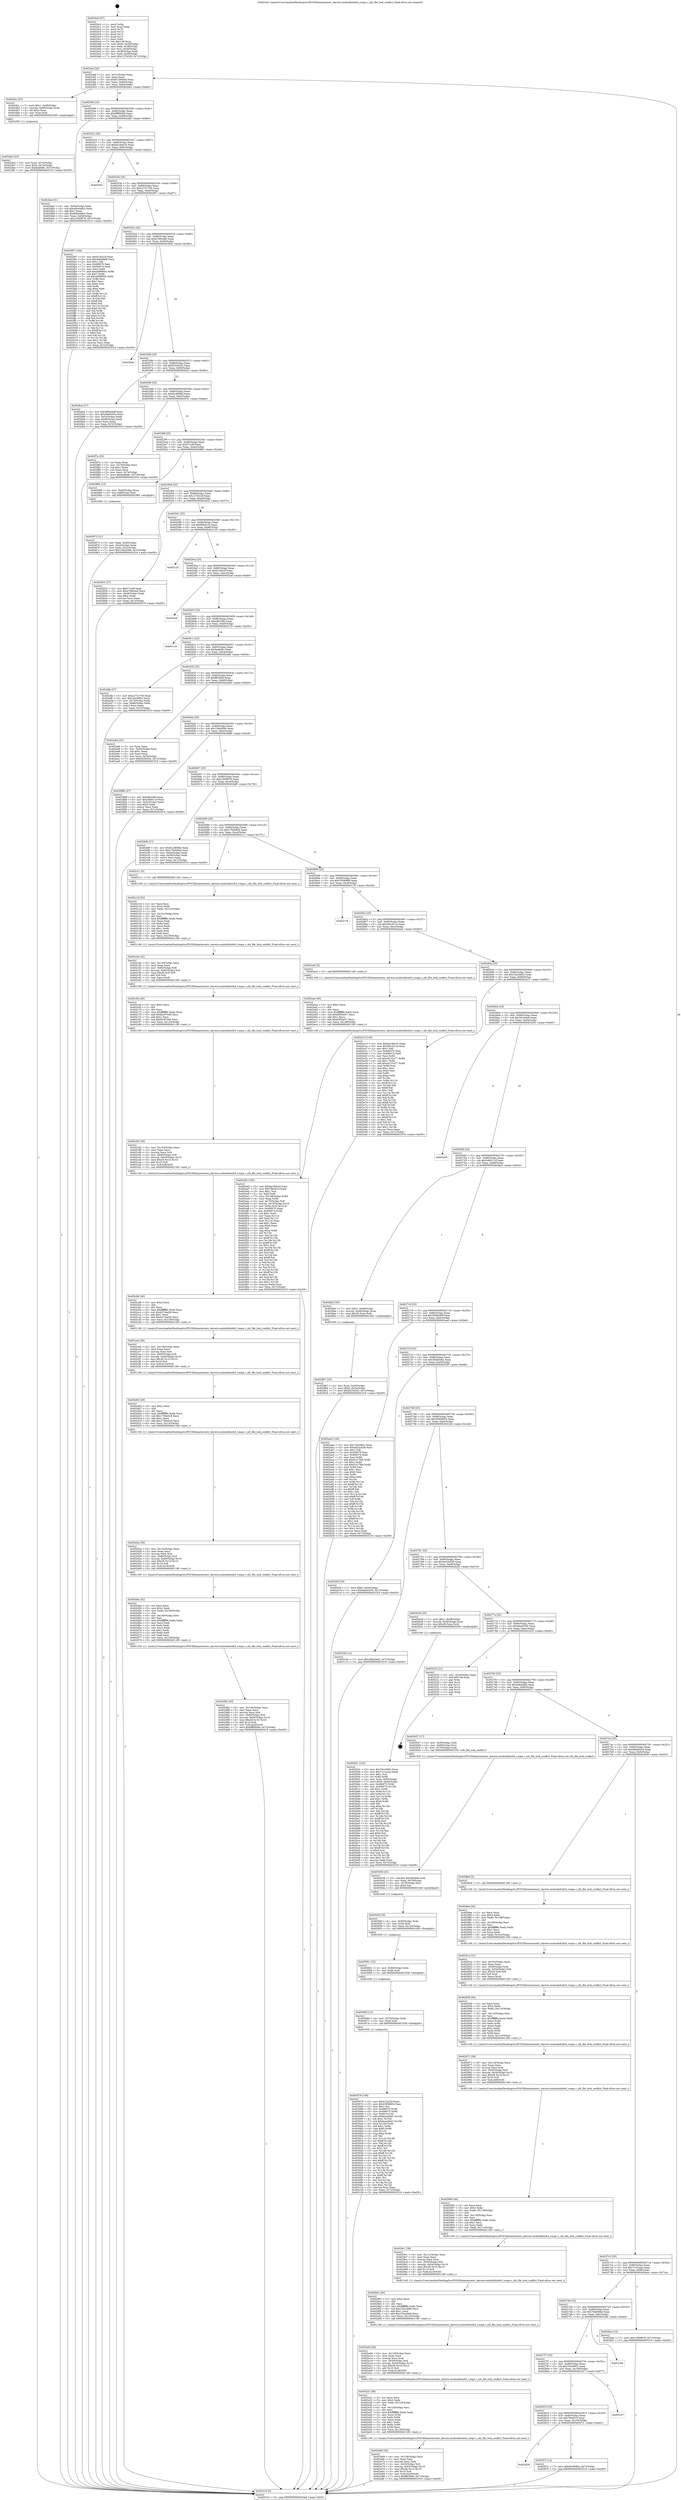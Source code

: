 digraph "0x4024c0" {
  label = "0x4024c0 (/mnt/c/Users/mathe/Desktop/tcc/POCII/binaries/extr_darwin-xnubsdnfsnfs4_vnops.c_nfs_file_lock_conflict_Final-ollvm.out::main(0))"
  labelloc = "t"
  node[shape=record]

  Entry [label="",width=0.3,height=0.3,shape=circle,fillcolor=black,style=filled]
  "0x4024ef" [label="{
     0x4024ef [26]\l
     | [instrs]\l
     &nbsp;&nbsp;0x4024ef \<+3\>: mov -0x7c(%rbp),%eax\l
     &nbsp;&nbsp;0x4024f2 \<+2\>: mov %eax,%ecx\l
     &nbsp;&nbsp;0x4024f4 \<+6\>: sub $0x8129958d,%ecx\l
     &nbsp;&nbsp;0x4024fa \<+3\>: mov %eax,-0x80(%rbp)\l
     &nbsp;&nbsp;0x4024fd \<+6\>: mov %ecx,-0x84(%rbp)\l
     &nbsp;&nbsp;0x402503 \<+6\>: je 0000000000402dcc \<main+0x90c\>\l
  }"]
  "0x402dcc" [label="{
     0x402dcc [23]\l
     | [instrs]\l
     &nbsp;&nbsp;0x402dcc \<+7\>: movl $0x1,-0x68(%rbp)\l
     &nbsp;&nbsp;0x402dd3 \<+4\>: movslq -0x68(%rbp),%rax\l
     &nbsp;&nbsp;0x402dd7 \<+4\>: shl $0x2,%rax\l
     &nbsp;&nbsp;0x402ddb \<+3\>: mov %rax,%rdi\l
     &nbsp;&nbsp;0x402dde \<+5\>: call 0000000000401050 \<malloc@plt\>\l
     | [calls]\l
     &nbsp;&nbsp;0x401050 \{1\} (unknown)\l
  }"]
  "0x402509" [label="{
     0x402509 [25]\l
     | [instrs]\l
     &nbsp;&nbsp;0x402509 \<+5\>: jmp 000000000040250e \<main+0x4e\>\l
     &nbsp;&nbsp;0x40250e \<+3\>: mov -0x80(%rbp),%eax\l
     &nbsp;&nbsp;0x402511 \<+5\>: sub $0x9ff99084,%eax\l
     &nbsp;&nbsp;0x402516 \<+6\>: mov %eax,-0x88(%rbp)\l
     &nbsp;&nbsp;0x40251c \<+6\>: je 0000000000402dad \<main+0x8ed\>\l
  }"]
  Exit [label="",width=0.3,height=0.3,shape=circle,fillcolor=black,style=filled,peripheries=2]
  "0x402dad" [label="{
     0x402dad [31]\l
     | [instrs]\l
     &nbsp;&nbsp;0x402dad \<+3\>: mov -0x64(%rbp),%eax\l
     &nbsp;&nbsp;0x402db0 \<+5\>: sub $0xddb44db3,%eax\l
     &nbsp;&nbsp;0x402db5 \<+3\>: add $0x1,%eax\l
     &nbsp;&nbsp;0x402db8 \<+5\>: add $0xddb44db3,%eax\l
     &nbsp;&nbsp;0x402dbd \<+3\>: mov %eax,-0x64(%rbp)\l
     &nbsp;&nbsp;0x402dc0 \<+7\>: movl $0x1560f678,-0x7c(%rbp)\l
     &nbsp;&nbsp;0x402dc7 \<+5\>: jmp 0000000000403319 \<main+0xe59\>\l
  }"]
  "0x402522" [label="{
     0x402522 [25]\l
     | [instrs]\l
     &nbsp;&nbsp;0x402522 \<+5\>: jmp 0000000000402527 \<main+0x67\>\l
     &nbsp;&nbsp;0x402527 \<+3\>: mov -0x80(%rbp),%eax\l
     &nbsp;&nbsp;0x40252a \<+5\>: sub $0xba18ee16,%eax\l
     &nbsp;&nbsp;0x40252f \<+6\>: mov %eax,-0x8c(%rbp)\l
     &nbsp;&nbsp;0x402535 \<+6\>: je 0000000000403262 \<main+0xda2\>\l
  }"]
  "0x403079" [label="{
     0x403079 [148]\l
     | [instrs]\l
     &nbsp;&nbsp;0x403079 \<+5\>: mov $0xb15e22f,%eax\l
     &nbsp;&nbsp;0x40307e \<+5\>: mov $0x43958d54,%esi\l
     &nbsp;&nbsp;0x403083 \<+2\>: mov $0x1,%cl\l
     &nbsp;&nbsp;0x403085 \<+8\>: mov 0x406070,%r8d\l
     &nbsp;&nbsp;0x40308d \<+8\>: mov 0x406074,%r9d\l
     &nbsp;&nbsp;0x403095 \<+3\>: mov %r8d,%r10d\l
     &nbsp;&nbsp;0x403098 \<+7\>: add $0xbcea2bd1,%r10d\l
     &nbsp;&nbsp;0x40309f \<+4\>: sub $0x1,%r10d\l
     &nbsp;&nbsp;0x4030a3 \<+7\>: sub $0xbcea2bd1,%r10d\l
     &nbsp;&nbsp;0x4030aa \<+4\>: imul %r10d,%r8d\l
     &nbsp;&nbsp;0x4030ae \<+4\>: and $0x1,%r8d\l
     &nbsp;&nbsp;0x4030b2 \<+4\>: cmp $0x0,%r8d\l
     &nbsp;&nbsp;0x4030b6 \<+4\>: sete %r11b\l
     &nbsp;&nbsp;0x4030ba \<+4\>: cmp $0xa,%r9d\l
     &nbsp;&nbsp;0x4030be \<+3\>: setl %bl\l
     &nbsp;&nbsp;0x4030c1 \<+3\>: mov %r11b,%r14b\l
     &nbsp;&nbsp;0x4030c4 \<+4\>: xor $0xff,%r14b\l
     &nbsp;&nbsp;0x4030c8 \<+3\>: mov %bl,%r15b\l
     &nbsp;&nbsp;0x4030cb \<+4\>: xor $0xff,%r15b\l
     &nbsp;&nbsp;0x4030cf \<+3\>: xor $0x1,%cl\l
     &nbsp;&nbsp;0x4030d2 \<+3\>: mov %r14b,%r12b\l
     &nbsp;&nbsp;0x4030d5 \<+4\>: and $0xff,%r12b\l
     &nbsp;&nbsp;0x4030d9 \<+3\>: and %cl,%r11b\l
     &nbsp;&nbsp;0x4030dc \<+3\>: mov %r15b,%r13b\l
     &nbsp;&nbsp;0x4030df \<+4\>: and $0xff,%r13b\l
     &nbsp;&nbsp;0x4030e3 \<+2\>: and %cl,%bl\l
     &nbsp;&nbsp;0x4030e5 \<+3\>: or %r11b,%r12b\l
     &nbsp;&nbsp;0x4030e8 \<+3\>: or %bl,%r13b\l
     &nbsp;&nbsp;0x4030eb \<+3\>: xor %r13b,%r12b\l
     &nbsp;&nbsp;0x4030ee \<+3\>: or %r15b,%r14b\l
     &nbsp;&nbsp;0x4030f1 \<+4\>: xor $0xff,%r14b\l
     &nbsp;&nbsp;0x4030f5 \<+3\>: or $0x1,%cl\l
     &nbsp;&nbsp;0x4030f8 \<+3\>: and %cl,%r14b\l
     &nbsp;&nbsp;0x4030fb \<+3\>: or %r14b,%r12b\l
     &nbsp;&nbsp;0x4030fe \<+4\>: test $0x1,%r12b\l
     &nbsp;&nbsp;0x403102 \<+3\>: cmovne %esi,%eax\l
     &nbsp;&nbsp;0x403105 \<+3\>: mov %eax,-0x7c(%rbp)\l
     &nbsp;&nbsp;0x403108 \<+5\>: jmp 0000000000403319 \<main+0xe59\>\l
  }"]
  "0x403262" [label="{
     0x403262\l
  }", style=dashed]
  "0x40253b" [label="{
     0x40253b [25]\l
     | [instrs]\l
     &nbsp;&nbsp;0x40253b \<+5\>: jmp 0000000000402540 \<main+0x80\>\l
     &nbsp;&nbsp;0x402540 \<+3\>: mov -0x80(%rbp),%eax\l
     &nbsp;&nbsp;0x402543 \<+5\>: sub $0xc2731700,%eax\l
     &nbsp;&nbsp;0x402548 \<+6\>: mov %eax,-0x90(%rbp)\l
     &nbsp;&nbsp;0x40254e \<+6\>: je 0000000000402f97 \<main+0xad7\>\l
  }"]
  "0x40306d" [label="{
     0x40306d [12]\l
     | [instrs]\l
     &nbsp;&nbsp;0x40306d \<+4\>: mov -0x70(%rbp),%rdx\l
     &nbsp;&nbsp;0x403071 \<+3\>: mov %rdx,%rdi\l
     &nbsp;&nbsp;0x403074 \<+5\>: call 0000000000401030 \<free@plt\>\l
     | [calls]\l
     &nbsp;&nbsp;0x401030 \{1\} (unknown)\l
  }"]
  "0x402f97" [label="{
     0x402f97 [144]\l
     | [instrs]\l
     &nbsp;&nbsp;0x402f97 \<+5\>: mov $0xb15e22f,%eax\l
     &nbsp;&nbsp;0x402f9c \<+5\>: mov $0x4e84dbfd,%ecx\l
     &nbsp;&nbsp;0x402fa1 \<+2\>: mov $0x1,%dl\l
     &nbsp;&nbsp;0x402fa3 \<+7\>: mov 0x406070,%esi\l
     &nbsp;&nbsp;0x402faa \<+7\>: mov 0x406074,%edi\l
     &nbsp;&nbsp;0x402fb1 \<+3\>: mov %esi,%r8d\l
     &nbsp;&nbsp;0x402fb4 \<+7\>: add $0xa09f9b63,%r8d\l
     &nbsp;&nbsp;0x402fbb \<+4\>: sub $0x1,%r8d\l
     &nbsp;&nbsp;0x402fbf \<+7\>: sub $0xa09f9b63,%r8d\l
     &nbsp;&nbsp;0x402fc6 \<+4\>: imul %r8d,%esi\l
     &nbsp;&nbsp;0x402fca \<+3\>: and $0x1,%esi\l
     &nbsp;&nbsp;0x402fcd \<+3\>: cmp $0x0,%esi\l
     &nbsp;&nbsp;0x402fd0 \<+4\>: sete %r9b\l
     &nbsp;&nbsp;0x402fd4 \<+3\>: cmp $0xa,%edi\l
     &nbsp;&nbsp;0x402fd7 \<+4\>: setl %r10b\l
     &nbsp;&nbsp;0x402fdb \<+3\>: mov %r9b,%r11b\l
     &nbsp;&nbsp;0x402fde \<+4\>: xor $0xff,%r11b\l
     &nbsp;&nbsp;0x402fe2 \<+3\>: mov %r10b,%bl\l
     &nbsp;&nbsp;0x402fe5 \<+3\>: xor $0xff,%bl\l
     &nbsp;&nbsp;0x402fe8 \<+3\>: xor $0x0,%dl\l
     &nbsp;&nbsp;0x402feb \<+3\>: mov %r11b,%r14b\l
     &nbsp;&nbsp;0x402fee \<+4\>: and $0x0,%r14b\l
     &nbsp;&nbsp;0x402ff2 \<+3\>: and %dl,%r9b\l
     &nbsp;&nbsp;0x402ff5 \<+3\>: mov %bl,%r15b\l
     &nbsp;&nbsp;0x402ff8 \<+4\>: and $0x0,%r15b\l
     &nbsp;&nbsp;0x402ffc \<+3\>: and %dl,%r10b\l
     &nbsp;&nbsp;0x402fff \<+3\>: or %r9b,%r14b\l
     &nbsp;&nbsp;0x403002 \<+3\>: or %r10b,%r15b\l
     &nbsp;&nbsp;0x403005 \<+3\>: xor %r15b,%r14b\l
     &nbsp;&nbsp;0x403008 \<+3\>: or %bl,%r11b\l
     &nbsp;&nbsp;0x40300b \<+4\>: xor $0xff,%r11b\l
     &nbsp;&nbsp;0x40300f \<+3\>: or $0x0,%dl\l
     &nbsp;&nbsp;0x403012 \<+3\>: and %dl,%r11b\l
     &nbsp;&nbsp;0x403015 \<+3\>: or %r11b,%r14b\l
     &nbsp;&nbsp;0x403018 \<+4\>: test $0x1,%r14b\l
     &nbsp;&nbsp;0x40301c \<+3\>: cmovne %ecx,%eax\l
     &nbsp;&nbsp;0x40301f \<+3\>: mov %eax,-0x7c(%rbp)\l
     &nbsp;&nbsp;0x403022 \<+5\>: jmp 0000000000403319 \<main+0xe59\>\l
  }"]
  "0x402554" [label="{
     0x402554 [25]\l
     | [instrs]\l
     &nbsp;&nbsp;0x402554 \<+5\>: jmp 0000000000402559 \<main+0x99\>\l
     &nbsp;&nbsp;0x402559 \<+3\>: mov -0x80(%rbp),%eax\l
     &nbsp;&nbsp;0x40255c \<+5\>: sub $0xe788cda9,%eax\l
     &nbsp;&nbsp;0x402561 \<+6\>: mov %eax,-0x94(%rbp)\l
     &nbsp;&nbsp;0x402567 \<+6\>: je 000000000040284e \<main+0x38e\>\l
  }"]
  "0x403061" [label="{
     0x403061 [12]\l
     | [instrs]\l
     &nbsp;&nbsp;0x403061 \<+4\>: mov -0x60(%rbp),%rdx\l
     &nbsp;&nbsp;0x403065 \<+3\>: mov %rdx,%rdi\l
     &nbsp;&nbsp;0x403068 \<+5\>: call 0000000000401030 \<free@plt\>\l
     | [calls]\l
     &nbsp;&nbsp;0x401030 \{1\} (unknown)\l
  }"]
  "0x40284e" [label="{
     0x40284e\l
  }", style=dashed]
  "0x40256d" [label="{
     0x40256d [25]\l
     | [instrs]\l
     &nbsp;&nbsp;0x40256d \<+5\>: jmp 0000000000402572 \<main+0xb2\>\l
     &nbsp;&nbsp;0x402572 \<+3\>: mov -0x80(%rbp),%eax\l
     &nbsp;&nbsp;0x402575 \<+5\>: sub $0xf325e032,%eax\l
     &nbsp;&nbsp;0x40257a \<+6\>: mov %eax,-0x98(%rbp)\l
     &nbsp;&nbsp;0x402580 \<+6\>: je 00000000004028ce \<main+0x40e\>\l
  }"]
  "0x40304f" [label="{
     0x40304f [18]\l
     | [instrs]\l
     &nbsp;&nbsp;0x40304f \<+4\>: mov -0x50(%rbp),%rdx\l
     &nbsp;&nbsp;0x403053 \<+3\>: mov %rdx,%rdi\l
     &nbsp;&nbsp;0x403056 \<+6\>: mov %eax,-0x14c(%rbp)\l
     &nbsp;&nbsp;0x40305c \<+5\>: call 0000000000401030 \<free@plt\>\l
     | [calls]\l
     &nbsp;&nbsp;0x401030 \{1\} (unknown)\l
  }"]
  "0x4028ce" [label="{
     0x4028ce [27]\l
     | [instrs]\l
     &nbsp;&nbsp;0x4028ce \<+5\>: mov $0x369b049f,%eax\l
     &nbsp;&nbsp;0x4028d3 \<+5\>: mov $0x58a0020e,%ecx\l
     &nbsp;&nbsp;0x4028d8 \<+3\>: mov -0x54(%rbp),%edx\l
     &nbsp;&nbsp;0x4028db \<+3\>: cmp -0x48(%rbp),%edx\l
     &nbsp;&nbsp;0x4028de \<+3\>: cmovl %ecx,%eax\l
     &nbsp;&nbsp;0x4028e1 \<+3\>: mov %eax,-0x7c(%rbp)\l
     &nbsp;&nbsp;0x4028e4 \<+5\>: jmp 0000000000403319 \<main+0xe59\>\l
  }"]
  "0x402586" [label="{
     0x402586 [25]\l
     | [instrs]\l
     &nbsp;&nbsp;0x402586 \<+5\>: jmp 000000000040258b \<main+0xcb\>\l
     &nbsp;&nbsp;0x40258b \<+3\>: mov -0x80(%rbp),%eax\l
     &nbsp;&nbsp;0x40258e \<+5\>: sub $0xf4c909bd,%eax\l
     &nbsp;&nbsp;0x402593 \<+6\>: mov %eax,-0x9c(%rbp)\l
     &nbsp;&nbsp;0x402599 \<+6\>: je 0000000000402f7e \<main+0xabe\>\l
  }"]
  "0x403038" [label="{
     0x403038 [23]\l
     | [instrs]\l
     &nbsp;&nbsp;0x403038 \<+10\>: movabs $0x4040b6,%rdi\l
     &nbsp;&nbsp;0x403042 \<+3\>: mov %eax,-0x78(%rbp)\l
     &nbsp;&nbsp;0x403045 \<+3\>: mov -0x78(%rbp),%esi\l
     &nbsp;&nbsp;0x403048 \<+2\>: mov $0x0,%al\l
     &nbsp;&nbsp;0x40304a \<+5\>: call 0000000000401040 \<printf@plt\>\l
     | [calls]\l
     &nbsp;&nbsp;0x401040 \{1\} (unknown)\l
  }"]
  "0x402f7e" [label="{
     0x402f7e [25]\l
     | [instrs]\l
     &nbsp;&nbsp;0x402f7e \<+2\>: xor %eax,%eax\l
     &nbsp;&nbsp;0x402f80 \<+3\>: mov -0x74(%rbp),%ecx\l
     &nbsp;&nbsp;0x402f83 \<+3\>: sub $0x1,%eax\l
     &nbsp;&nbsp;0x402f86 \<+2\>: sub %eax,%ecx\l
     &nbsp;&nbsp;0x402f88 \<+3\>: mov %ecx,-0x74(%rbp)\l
     &nbsp;&nbsp;0x402f8b \<+7\>: movl $0xfea8d8c,-0x7c(%rbp)\l
     &nbsp;&nbsp;0x402f92 \<+5\>: jmp 0000000000403319 \<main+0xe59\>\l
  }"]
  "0x40259f" [label="{
     0x40259f [25]\l
     | [instrs]\l
     &nbsp;&nbsp;0x40259f \<+5\>: jmp 00000000004025a4 \<main+0xe4\>\l
     &nbsp;&nbsp;0x4025a4 \<+3\>: mov -0x80(%rbp),%eax\l
     &nbsp;&nbsp;0x4025a7 \<+5\>: sub $0x57cc6f,%eax\l
     &nbsp;&nbsp;0x4025ac \<+6\>: mov %eax,-0xa0(%rbp)\l
     &nbsp;&nbsp;0x4025b2 \<+6\>: je 0000000000402866 \<main+0x3a6\>\l
  }"]
  "0x402829" [label="{
     0x402829\l
  }", style=dashed]
  "0x402866" [label="{
     0x402866 [13]\l
     | [instrs]\l
     &nbsp;&nbsp;0x402866 \<+4\>: mov -0x40(%rbp),%rax\l
     &nbsp;&nbsp;0x40286a \<+4\>: mov 0x8(%rax),%rdi\l
     &nbsp;&nbsp;0x40286e \<+5\>: call 0000000000401060 \<atoi@plt\>\l
     | [calls]\l
     &nbsp;&nbsp;0x401060 \{1\} (unknown)\l
  }"]
  "0x4025b8" [label="{
     0x4025b8 [25]\l
     | [instrs]\l
     &nbsp;&nbsp;0x4025b8 \<+5\>: jmp 00000000004025bd \<main+0xfd\>\l
     &nbsp;&nbsp;0x4025bd \<+3\>: mov -0x80(%rbp),%eax\l
     &nbsp;&nbsp;0x4025c0 \<+5\>: sub $0x127b228,%eax\l
     &nbsp;&nbsp;0x4025c5 \<+6\>: mov %eax,-0xa4(%rbp)\l
     &nbsp;&nbsp;0x4025cb \<+6\>: je 0000000000402833 \<main+0x373\>\l
  }"]
  "0x402f72" [label="{
     0x402f72 [12]\l
     | [instrs]\l
     &nbsp;&nbsp;0x402f72 \<+7\>: movl $0xf4c909bd,-0x7c(%rbp)\l
     &nbsp;&nbsp;0x402f79 \<+5\>: jmp 0000000000403319 \<main+0xe59\>\l
  }"]
  "0x402833" [label="{
     0x402833 [27]\l
     | [instrs]\l
     &nbsp;&nbsp;0x402833 \<+5\>: mov $0x57cc6f,%eax\l
     &nbsp;&nbsp;0x402838 \<+5\>: mov $0xe788cda9,%ecx\l
     &nbsp;&nbsp;0x40283d \<+3\>: mov -0x30(%rbp),%edx\l
     &nbsp;&nbsp;0x402840 \<+3\>: cmp $0x2,%edx\l
     &nbsp;&nbsp;0x402843 \<+3\>: cmovne %ecx,%eax\l
     &nbsp;&nbsp;0x402846 \<+3\>: mov %eax,-0x7c(%rbp)\l
     &nbsp;&nbsp;0x402849 \<+5\>: jmp 0000000000403319 \<main+0xe59\>\l
  }"]
  "0x4025d1" [label="{
     0x4025d1 [25]\l
     | [instrs]\l
     &nbsp;&nbsp;0x4025d1 \<+5\>: jmp 00000000004025d6 \<main+0x116\>\l
     &nbsp;&nbsp;0x4025d6 \<+3\>: mov -0x80(%rbp),%eax\l
     &nbsp;&nbsp;0x4025d9 \<+5\>: sub $0x6bb2e3c,%eax\l
     &nbsp;&nbsp;0x4025de \<+6\>: mov %eax,-0xa8(%rbp)\l
     &nbsp;&nbsp;0x4025e4 \<+6\>: je 0000000000403125 \<main+0xc65\>\l
  }"]
  "0x403319" [label="{
     0x403319 [5]\l
     | [instrs]\l
     &nbsp;&nbsp;0x403319 \<+5\>: jmp 00000000004024ef \<main+0x2f\>\l
  }"]
  "0x4024c0" [label="{
     0x4024c0 [47]\l
     | [instrs]\l
     &nbsp;&nbsp;0x4024c0 \<+1\>: push %rbp\l
     &nbsp;&nbsp;0x4024c1 \<+3\>: mov %rsp,%rbp\l
     &nbsp;&nbsp;0x4024c4 \<+2\>: push %r15\l
     &nbsp;&nbsp;0x4024c6 \<+2\>: push %r14\l
     &nbsp;&nbsp;0x4024c8 \<+2\>: push %r13\l
     &nbsp;&nbsp;0x4024ca \<+2\>: push %r12\l
     &nbsp;&nbsp;0x4024cc \<+1\>: push %rbx\l
     &nbsp;&nbsp;0x4024cd \<+7\>: sub $0x138,%rsp\l
     &nbsp;&nbsp;0x4024d4 \<+7\>: movl $0x0,-0x34(%rbp)\l
     &nbsp;&nbsp;0x4024db \<+3\>: mov %edi,-0x38(%rbp)\l
     &nbsp;&nbsp;0x4024de \<+4\>: mov %rsi,-0x40(%rbp)\l
     &nbsp;&nbsp;0x4024e2 \<+3\>: mov -0x38(%rbp),%edi\l
     &nbsp;&nbsp;0x4024e5 \<+3\>: mov %edi,-0x30(%rbp)\l
     &nbsp;&nbsp;0x4024e8 \<+7\>: movl $0x127b228,-0x7c(%rbp)\l
  }"]
  "0x402873" [label="{
     0x402873 [21]\l
     | [instrs]\l
     &nbsp;&nbsp;0x402873 \<+3\>: mov %eax,-0x44(%rbp)\l
     &nbsp;&nbsp;0x402876 \<+3\>: mov -0x44(%rbp),%eax\l
     &nbsp;&nbsp;0x402879 \<+3\>: mov %eax,-0x2c(%rbp)\l
     &nbsp;&nbsp;0x40287c \<+7\>: movl $0x138a2096,-0x7c(%rbp)\l
     &nbsp;&nbsp;0x402883 \<+5\>: jmp 0000000000403319 \<main+0xe59\>\l
  }"]
  "0x402810" [label="{
     0x402810 [25]\l
     | [instrs]\l
     &nbsp;&nbsp;0x402810 \<+5\>: jmp 0000000000402815 \<main+0x355\>\l
     &nbsp;&nbsp;0x402815 \<+3\>: mov -0x80(%rbp),%eax\l
     &nbsp;&nbsp;0x402818 \<+5\>: sub $0x7f6c831f,%eax\l
     &nbsp;&nbsp;0x40281d \<+6\>: mov %eax,-0x104(%rbp)\l
     &nbsp;&nbsp;0x402823 \<+6\>: je 0000000000402f72 \<main+0xab2\>\l
  }"]
  "0x403125" [label="{
     0x403125\l
  }", style=dashed]
  "0x4025ea" [label="{
     0x4025ea [25]\l
     | [instrs]\l
     &nbsp;&nbsp;0x4025ea \<+5\>: jmp 00000000004025ef \<main+0x12f\>\l
     &nbsp;&nbsp;0x4025ef \<+3\>: mov -0x80(%rbp),%eax\l
     &nbsp;&nbsp;0x4025f2 \<+5\>: sub $0xb15e22f,%eax\l
     &nbsp;&nbsp;0x4025f7 \<+6\>: mov %eax,-0xac(%rbp)\l
     &nbsp;&nbsp;0x4025fd \<+6\>: je 00000000004032af \<main+0xdef\>\l
  }"]
  "0x403237" [label="{
     0x403237\l
  }", style=dashed]
  "0x4032af" [label="{
     0x4032af\l
  }", style=dashed]
  "0x402603" [label="{
     0x402603 [25]\l
     | [instrs]\l
     &nbsp;&nbsp;0x402603 \<+5\>: jmp 0000000000402608 \<main+0x148\>\l
     &nbsp;&nbsp;0x402608 \<+3\>: mov -0x80(%rbp),%eax\l
     &nbsp;&nbsp;0x40260b \<+5\>: sub $0xefb228b,%eax\l
     &nbsp;&nbsp;0x402610 \<+6\>: mov %eax,-0xb0(%rbp)\l
     &nbsp;&nbsp;0x402616 \<+6\>: je 0000000000403119 \<main+0xc59\>\l
  }"]
  "0x4027f7" [label="{
     0x4027f7 [25]\l
     | [instrs]\l
     &nbsp;&nbsp;0x4027f7 \<+5\>: jmp 00000000004027fc \<main+0x33c\>\l
     &nbsp;&nbsp;0x4027fc \<+3\>: mov -0x80(%rbp),%eax\l
     &nbsp;&nbsp;0x4027ff \<+5\>: sub $0x7dcc0602,%eax\l
     &nbsp;&nbsp;0x402804 \<+6\>: mov %eax,-0x100(%rbp)\l
     &nbsp;&nbsp;0x40280a \<+6\>: je 0000000000403237 \<main+0xd77\>\l
  }"]
  "0x403119" [label="{
     0x403119\l
  }", style=dashed]
  "0x40261c" [label="{
     0x40261c [25]\l
     | [instrs]\l
     &nbsp;&nbsp;0x40261c \<+5\>: jmp 0000000000402621 \<main+0x161\>\l
     &nbsp;&nbsp;0x402621 \<+3\>: mov -0x80(%rbp),%eax\l
     &nbsp;&nbsp;0x402624 \<+5\>: sub $0xfea8d8c,%eax\l
     &nbsp;&nbsp;0x402629 \<+6\>: mov %eax,-0xb4(%rbp)\l
     &nbsp;&nbsp;0x40262f \<+6\>: je 0000000000402dfa \<main+0x93a\>\l
  }"]
  "0x40330d" [label="{
     0x40330d\l
  }", style=dashed]
  "0x402dfa" [label="{
     0x402dfa [27]\l
     | [instrs]\l
     &nbsp;&nbsp;0x402dfa \<+5\>: mov $0xc2731700,%eax\l
     &nbsp;&nbsp;0x402dff \<+5\>: mov $0x32b26f02,%ecx\l
     &nbsp;&nbsp;0x402e04 \<+3\>: mov -0x74(%rbp),%edx\l
     &nbsp;&nbsp;0x402e07 \<+3\>: cmp -0x68(%rbp),%edx\l
     &nbsp;&nbsp;0x402e0a \<+3\>: cmovl %ecx,%eax\l
     &nbsp;&nbsp;0x402e0d \<+3\>: mov %eax,-0x7c(%rbp)\l
     &nbsp;&nbsp;0x402e10 \<+5\>: jmp 0000000000403319 \<main+0xe59\>\l
  }"]
  "0x402635" [label="{
     0x402635 [25]\l
     | [instrs]\l
     &nbsp;&nbsp;0x402635 \<+5\>: jmp 000000000040263a \<main+0x17a\>\l
     &nbsp;&nbsp;0x40263a \<+3\>: mov -0x80(%rbp),%eax\l
     &nbsp;&nbsp;0x40263d \<+5\>: sub $0xff03b8b,%eax\l
     &nbsp;&nbsp;0x402642 \<+6\>: mov %eax,-0xb8(%rbp)\l
     &nbsp;&nbsp;0x402648 \<+6\>: je 0000000000402a94 \<main+0x5d4\>\l
  }"]
  "0x402ed2" [label="{
     0x402ed2 [160]\l
     | [instrs]\l
     &nbsp;&nbsp;0x402ed2 \<+5\>: mov $0xba18ee16,%ecx\l
     &nbsp;&nbsp;0x402ed7 \<+5\>: mov $0x7f6c831f,%edx\l
     &nbsp;&nbsp;0x402edc \<+3\>: mov $0x1,%sil\l
     &nbsp;&nbsp;0x402edf \<+2\>: xor %edi,%edi\l
     &nbsp;&nbsp;0x402ee1 \<+7\>: mov -0x148(%rbp),%r8d\l
     &nbsp;&nbsp;0x402ee8 \<+4\>: imul %eax,%r8d\l
     &nbsp;&nbsp;0x402eec \<+4\>: mov -0x70(%rbp),%r9\l
     &nbsp;&nbsp;0x402ef0 \<+4\>: movslq -0x74(%rbp),%r10\l
     &nbsp;&nbsp;0x402ef4 \<+4\>: mov %r8d,(%r9,%r10,4)\l
     &nbsp;&nbsp;0x402ef8 \<+7\>: mov 0x406070,%eax\l
     &nbsp;&nbsp;0x402eff \<+8\>: mov 0x406074,%r8d\l
     &nbsp;&nbsp;0x402f07 \<+3\>: sub $0x1,%edi\l
     &nbsp;&nbsp;0x402f0a \<+3\>: mov %eax,%r11d\l
     &nbsp;&nbsp;0x402f0d \<+3\>: add %edi,%r11d\l
     &nbsp;&nbsp;0x402f10 \<+4\>: imul %r11d,%eax\l
     &nbsp;&nbsp;0x402f14 \<+3\>: and $0x1,%eax\l
     &nbsp;&nbsp;0x402f17 \<+3\>: cmp $0x0,%eax\l
     &nbsp;&nbsp;0x402f1a \<+3\>: sete %bl\l
     &nbsp;&nbsp;0x402f1d \<+4\>: cmp $0xa,%r8d\l
     &nbsp;&nbsp;0x402f21 \<+4\>: setl %r14b\l
     &nbsp;&nbsp;0x402f25 \<+3\>: mov %bl,%r15b\l
     &nbsp;&nbsp;0x402f28 \<+4\>: xor $0xff,%r15b\l
     &nbsp;&nbsp;0x402f2c \<+3\>: mov %r14b,%r12b\l
     &nbsp;&nbsp;0x402f2f \<+4\>: xor $0xff,%r12b\l
     &nbsp;&nbsp;0x402f33 \<+4\>: xor $0x1,%sil\l
     &nbsp;&nbsp;0x402f37 \<+3\>: mov %r15b,%r13b\l
     &nbsp;&nbsp;0x402f3a \<+4\>: and $0xff,%r13b\l
     &nbsp;&nbsp;0x402f3e \<+3\>: and %sil,%bl\l
     &nbsp;&nbsp;0x402f41 \<+3\>: mov %r12b,%al\l
     &nbsp;&nbsp;0x402f44 \<+2\>: and $0xff,%al\l
     &nbsp;&nbsp;0x402f46 \<+3\>: and %sil,%r14b\l
     &nbsp;&nbsp;0x402f49 \<+3\>: or %bl,%r13b\l
     &nbsp;&nbsp;0x402f4c \<+3\>: or %r14b,%al\l
     &nbsp;&nbsp;0x402f4f \<+3\>: xor %al,%r13b\l
     &nbsp;&nbsp;0x402f52 \<+3\>: or %r12b,%r15b\l
     &nbsp;&nbsp;0x402f55 \<+4\>: xor $0xff,%r15b\l
     &nbsp;&nbsp;0x402f59 \<+4\>: or $0x1,%sil\l
     &nbsp;&nbsp;0x402f5d \<+3\>: and %sil,%r15b\l
     &nbsp;&nbsp;0x402f60 \<+3\>: or %r15b,%r13b\l
     &nbsp;&nbsp;0x402f63 \<+4\>: test $0x1,%r13b\l
     &nbsp;&nbsp;0x402f67 \<+3\>: cmovne %edx,%ecx\l
     &nbsp;&nbsp;0x402f6a \<+3\>: mov %ecx,-0x7c(%rbp)\l
     &nbsp;&nbsp;0x402f6d \<+5\>: jmp 0000000000403319 \<main+0xe59\>\l
  }"]
  "0x402a94" [label="{
     0x402a94 [25]\l
     | [instrs]\l
     &nbsp;&nbsp;0x402a94 \<+2\>: xor %eax,%eax\l
     &nbsp;&nbsp;0x402a96 \<+3\>: mov -0x54(%rbp),%ecx\l
     &nbsp;&nbsp;0x402a99 \<+3\>: sub $0x1,%eax\l
     &nbsp;&nbsp;0x402a9c \<+2\>: sub %eax,%ecx\l
     &nbsp;&nbsp;0x402a9e \<+3\>: mov %ecx,-0x54(%rbp)\l
     &nbsp;&nbsp;0x402aa1 \<+7\>: movl $0xf325e032,-0x7c(%rbp)\l
     &nbsp;&nbsp;0x402aa8 \<+5\>: jmp 0000000000403319 \<main+0xe59\>\l
  }"]
  "0x40264e" [label="{
     0x40264e [25]\l
     | [instrs]\l
     &nbsp;&nbsp;0x40264e \<+5\>: jmp 0000000000402653 \<main+0x193\>\l
     &nbsp;&nbsp;0x402653 \<+3\>: mov -0x80(%rbp),%eax\l
     &nbsp;&nbsp;0x402656 \<+5\>: sub $0x138a2096,%eax\l
     &nbsp;&nbsp;0x40265b \<+6\>: mov %eax,-0xbc(%rbp)\l
     &nbsp;&nbsp;0x402661 \<+6\>: je 0000000000402888 \<main+0x3c8\>\l
  }"]
  "0x402eaa" [label="{
     0x402eaa [40]\l
     | [instrs]\l
     &nbsp;&nbsp;0x402eaa \<+5\>: mov $0x2,%ecx\l
     &nbsp;&nbsp;0x402eaf \<+1\>: cltd\l
     &nbsp;&nbsp;0x402eb0 \<+2\>: idiv %ecx\l
     &nbsp;&nbsp;0x402eb2 \<+6\>: imul $0xfffffffe,%edx,%ecx\l
     &nbsp;&nbsp;0x402eb8 \<+6\>: sub $0x83f54e57,%ecx\l
     &nbsp;&nbsp;0x402ebe \<+3\>: add $0x1,%ecx\l
     &nbsp;&nbsp;0x402ec1 \<+6\>: add $0x83f54e57,%ecx\l
     &nbsp;&nbsp;0x402ec7 \<+6\>: mov %ecx,-0x148(%rbp)\l
     &nbsp;&nbsp;0x402ecd \<+5\>: call 0000000000401160 \<next_i\>\l
     | [calls]\l
     &nbsp;&nbsp;0x401160 \{1\} (/mnt/c/Users/mathe/Desktop/tcc/POCII/binaries/extr_darwin-xnubsdnfsnfs4_vnops.c_nfs_file_lock_conflict_Final-ollvm.out::next_i)\l
  }"]
  "0x402888" [label="{
     0x402888 [27]\l
     | [instrs]\l
     &nbsp;&nbsp;0x402888 \<+5\>: mov $0xefb228b,%eax\l
     &nbsp;&nbsp;0x40288d \<+5\>: mov $0x34b911cf,%ecx\l
     &nbsp;&nbsp;0x402892 \<+3\>: mov -0x2c(%rbp),%edx\l
     &nbsp;&nbsp;0x402895 \<+3\>: cmp $0x0,%edx\l
     &nbsp;&nbsp;0x402898 \<+3\>: cmove %ecx,%eax\l
     &nbsp;&nbsp;0x40289b \<+3\>: mov %eax,-0x7c(%rbp)\l
     &nbsp;&nbsp;0x40289e \<+5\>: jmp 0000000000403319 \<main+0xe59\>\l
  }"]
  "0x402667" [label="{
     0x402667 [25]\l
     | [instrs]\l
     &nbsp;&nbsp;0x402667 \<+5\>: jmp 000000000040266c \<main+0x1ac\>\l
     &nbsp;&nbsp;0x40266c \<+3\>: mov -0x80(%rbp),%eax\l
     &nbsp;&nbsp;0x40266f \<+5\>: sub $0x1560f678,%eax\l
     &nbsp;&nbsp;0x402674 \<+6\>: mov %eax,-0xc0(%rbp)\l
     &nbsp;&nbsp;0x40267a \<+6\>: je 0000000000402bf6 \<main+0x736\>\l
  }"]
  "0x402de3" [label="{
     0x402de3 [23]\l
     | [instrs]\l
     &nbsp;&nbsp;0x402de3 \<+4\>: mov %rax,-0x70(%rbp)\l
     &nbsp;&nbsp;0x402de7 \<+7\>: movl $0x0,-0x74(%rbp)\l
     &nbsp;&nbsp;0x402dee \<+7\>: movl $0xfea8d8c,-0x7c(%rbp)\l
     &nbsp;&nbsp;0x402df5 \<+5\>: jmp 0000000000403319 \<main+0xe59\>\l
  }"]
  "0x402bf6" [label="{
     0x402bf6 [27]\l
     | [instrs]\l
     &nbsp;&nbsp;0x402bf6 \<+5\>: mov $0x8129958d,%eax\l
     &nbsp;&nbsp;0x402bfb \<+5\>: mov $0x1782b84d,%ecx\l
     &nbsp;&nbsp;0x402c00 \<+3\>: mov -0x64(%rbp),%edx\l
     &nbsp;&nbsp;0x402c03 \<+3\>: cmp -0x58(%rbp),%edx\l
     &nbsp;&nbsp;0x402c06 \<+3\>: cmovl %ecx,%eax\l
     &nbsp;&nbsp;0x402c09 \<+3\>: mov %eax,-0x7c(%rbp)\l
     &nbsp;&nbsp;0x402c0c \<+5\>: jmp 0000000000403319 \<main+0xe59\>\l
  }"]
  "0x402680" [label="{
     0x402680 [25]\l
     | [instrs]\l
     &nbsp;&nbsp;0x402680 \<+5\>: jmp 0000000000402685 \<main+0x1c5\>\l
     &nbsp;&nbsp;0x402685 \<+3\>: mov -0x80(%rbp),%eax\l
     &nbsp;&nbsp;0x402688 \<+5\>: sub $0x1782b84d,%eax\l
     &nbsp;&nbsp;0x40268d \<+6\>: mov %eax,-0xc4(%rbp)\l
     &nbsp;&nbsp;0x402693 \<+6\>: je 0000000000402c11 \<main+0x751\>\l
  }"]
  "0x402d82" [label="{
     0x402d82 [43]\l
     | [instrs]\l
     &nbsp;&nbsp;0x402d82 \<+6\>: mov -0x144(%rbp),%ecx\l
     &nbsp;&nbsp;0x402d88 \<+3\>: imul %eax,%ecx\l
     &nbsp;&nbsp;0x402d8b \<+3\>: movslq %ecx,%r8\l
     &nbsp;&nbsp;0x402d8e \<+4\>: mov -0x60(%rbp),%r9\l
     &nbsp;&nbsp;0x402d92 \<+4\>: movslq -0x64(%rbp),%r10\l
     &nbsp;&nbsp;0x402d96 \<+4\>: imul $0x28,%r10,%r10\l
     &nbsp;&nbsp;0x402d9a \<+3\>: add %r10,%r9\l
     &nbsp;&nbsp;0x402d9d \<+4\>: mov %r8,0x20(%r9)\l
     &nbsp;&nbsp;0x402da1 \<+7\>: movl $0x9ff99084,-0x7c(%rbp)\l
     &nbsp;&nbsp;0x402da8 \<+5\>: jmp 0000000000403319 \<main+0xe59\>\l
  }"]
  "0x402c11" [label="{
     0x402c11 [5]\l
     | [instrs]\l
     &nbsp;&nbsp;0x402c11 \<+5\>: call 0000000000401160 \<next_i\>\l
     | [calls]\l
     &nbsp;&nbsp;0x401160 \{1\} (/mnt/c/Users/mathe/Desktop/tcc/POCII/binaries/extr_darwin-xnubsdnfsnfs4_vnops.c_nfs_file_lock_conflict_Final-ollvm.out::next_i)\l
  }"]
  "0x402699" [label="{
     0x402699 [25]\l
     | [instrs]\l
     &nbsp;&nbsp;0x402699 \<+5\>: jmp 000000000040269e \<main+0x1de\>\l
     &nbsp;&nbsp;0x40269e \<+3\>: mov -0x80(%rbp),%eax\l
     &nbsp;&nbsp;0x4026a1 \<+5\>: sub $0x1f50b988,%eax\l
     &nbsp;&nbsp;0x4026a6 \<+6\>: mov %eax,-0xc8(%rbp)\l
     &nbsp;&nbsp;0x4026ac \<+6\>: je 0000000000403178 \<main+0xcb8\>\l
  }"]
  "0x402d4e" [label="{
     0x402d4e [52]\l
     | [instrs]\l
     &nbsp;&nbsp;0x402d4e \<+2\>: xor %ecx,%ecx\l
     &nbsp;&nbsp;0x402d50 \<+5\>: mov $0x2,%edx\l
     &nbsp;&nbsp;0x402d55 \<+6\>: mov %edx,-0x140(%rbp)\l
     &nbsp;&nbsp;0x402d5b \<+1\>: cltd\l
     &nbsp;&nbsp;0x402d5c \<+6\>: mov -0x140(%rbp),%esi\l
     &nbsp;&nbsp;0x402d62 \<+2\>: idiv %esi\l
     &nbsp;&nbsp;0x402d64 \<+6\>: imul $0xfffffffe,%edx,%edx\l
     &nbsp;&nbsp;0x402d6a \<+2\>: mov %ecx,%edi\l
     &nbsp;&nbsp;0x402d6c \<+2\>: sub %edx,%edi\l
     &nbsp;&nbsp;0x402d6e \<+2\>: mov %ecx,%edx\l
     &nbsp;&nbsp;0x402d70 \<+3\>: sub $0x1,%edx\l
     &nbsp;&nbsp;0x402d73 \<+2\>: add %edx,%edi\l
     &nbsp;&nbsp;0x402d75 \<+2\>: sub %edi,%ecx\l
     &nbsp;&nbsp;0x402d77 \<+6\>: mov %ecx,-0x144(%rbp)\l
     &nbsp;&nbsp;0x402d7d \<+5\>: call 0000000000401160 \<next_i\>\l
     | [calls]\l
     &nbsp;&nbsp;0x401160 \{1\} (/mnt/c/Users/mathe/Desktop/tcc/POCII/binaries/extr_darwin-xnubsdnfsnfs4_vnops.c_nfs_file_lock_conflict_Final-ollvm.out::next_i)\l
  }"]
  "0x403178" [label="{
     0x403178\l
  }", style=dashed]
  "0x4026b2" [label="{
     0x4026b2 [25]\l
     | [instrs]\l
     &nbsp;&nbsp;0x4026b2 \<+5\>: jmp 00000000004026b7 \<main+0x1f7\>\l
     &nbsp;&nbsp;0x4026b7 \<+3\>: mov -0x80(%rbp),%eax\l
     &nbsp;&nbsp;0x4026ba \<+5\>: sub $0x29ccd11a,%eax\l
     &nbsp;&nbsp;0x4026bf \<+6\>: mov %eax,-0xcc(%rbp)\l
     &nbsp;&nbsp;0x4026c5 \<+6\>: je 0000000000402ea5 \<main+0x9e5\>\l
  }"]
  "0x402d2a" [label="{
     0x402d2a [36]\l
     | [instrs]\l
     &nbsp;&nbsp;0x402d2a \<+6\>: mov -0x13c(%rbp),%ecx\l
     &nbsp;&nbsp;0x402d30 \<+3\>: imul %eax,%ecx\l
     &nbsp;&nbsp;0x402d33 \<+3\>: movslq %ecx,%r8\l
     &nbsp;&nbsp;0x402d36 \<+4\>: mov -0x60(%rbp),%r9\l
     &nbsp;&nbsp;0x402d3a \<+4\>: movslq -0x64(%rbp),%r10\l
     &nbsp;&nbsp;0x402d3e \<+4\>: imul $0x28,%r10,%r10\l
     &nbsp;&nbsp;0x402d42 \<+3\>: add %r10,%r9\l
     &nbsp;&nbsp;0x402d45 \<+4\>: mov %r8,0x18(%r9)\l
     &nbsp;&nbsp;0x402d49 \<+5\>: call 0000000000401160 \<next_i\>\l
     | [calls]\l
     &nbsp;&nbsp;0x401160 \{1\} (/mnt/c/Users/mathe/Desktop/tcc/POCII/binaries/extr_darwin-xnubsdnfsnfs4_vnops.c_nfs_file_lock_conflict_Final-ollvm.out::next_i)\l
  }"]
  "0x402ea5" [label="{
     0x402ea5 [5]\l
     | [instrs]\l
     &nbsp;&nbsp;0x402ea5 \<+5\>: call 0000000000401160 \<next_i\>\l
     | [calls]\l
     &nbsp;&nbsp;0x401160 \{1\} (/mnt/c/Users/mathe/Desktop/tcc/POCII/binaries/extr_darwin-xnubsdnfsnfs4_vnops.c_nfs_file_lock_conflict_Final-ollvm.out::next_i)\l
  }"]
  "0x4026cb" [label="{
     0x4026cb [25]\l
     | [instrs]\l
     &nbsp;&nbsp;0x4026cb \<+5\>: jmp 00000000004026d0 \<main+0x210\>\l
     &nbsp;&nbsp;0x4026d0 \<+3\>: mov -0x80(%rbp),%eax\l
     &nbsp;&nbsp;0x4026d3 \<+5\>: sub $0x32b26f02,%eax\l
     &nbsp;&nbsp;0x4026d8 \<+6\>: mov %eax,-0xd0(%rbp)\l
     &nbsp;&nbsp;0x4026de \<+6\>: je 0000000000402e15 \<main+0x955\>\l
  }"]
  "0x402d02" [label="{
     0x402d02 [40]\l
     | [instrs]\l
     &nbsp;&nbsp;0x402d02 \<+5\>: mov $0x2,%ecx\l
     &nbsp;&nbsp;0x402d07 \<+1\>: cltd\l
     &nbsp;&nbsp;0x402d08 \<+2\>: idiv %ecx\l
     &nbsp;&nbsp;0x402d0a \<+6\>: imul $0xfffffffe,%edx,%ecx\l
     &nbsp;&nbsp;0x402d10 \<+6\>: sub $0x1736ed18,%ecx\l
     &nbsp;&nbsp;0x402d16 \<+3\>: add $0x1,%ecx\l
     &nbsp;&nbsp;0x402d19 \<+6\>: add $0x1736ed18,%ecx\l
     &nbsp;&nbsp;0x402d1f \<+6\>: mov %ecx,-0x13c(%rbp)\l
     &nbsp;&nbsp;0x402d25 \<+5\>: call 0000000000401160 \<next_i\>\l
     | [calls]\l
     &nbsp;&nbsp;0x401160 \{1\} (/mnt/c/Users/mathe/Desktop/tcc/POCII/binaries/extr_darwin-xnubsdnfsnfs4_vnops.c_nfs_file_lock_conflict_Final-ollvm.out::next_i)\l
  }"]
  "0x402e15" [label="{
     0x402e15 [144]\l
     | [instrs]\l
     &nbsp;&nbsp;0x402e15 \<+5\>: mov $0xba18ee16,%eax\l
     &nbsp;&nbsp;0x402e1a \<+5\>: mov $0x29ccd11a,%ecx\l
     &nbsp;&nbsp;0x402e1f \<+2\>: mov $0x1,%dl\l
     &nbsp;&nbsp;0x402e21 \<+7\>: mov 0x406070,%esi\l
     &nbsp;&nbsp;0x402e28 \<+7\>: mov 0x406074,%edi\l
     &nbsp;&nbsp;0x402e2f \<+3\>: mov %esi,%r8d\l
     &nbsp;&nbsp;0x402e32 \<+7\>: sub $0xc6131a77,%r8d\l
     &nbsp;&nbsp;0x402e39 \<+4\>: sub $0x1,%r8d\l
     &nbsp;&nbsp;0x402e3d \<+7\>: add $0xc6131a77,%r8d\l
     &nbsp;&nbsp;0x402e44 \<+4\>: imul %r8d,%esi\l
     &nbsp;&nbsp;0x402e48 \<+3\>: and $0x1,%esi\l
     &nbsp;&nbsp;0x402e4b \<+3\>: cmp $0x0,%esi\l
     &nbsp;&nbsp;0x402e4e \<+4\>: sete %r9b\l
     &nbsp;&nbsp;0x402e52 \<+3\>: cmp $0xa,%edi\l
     &nbsp;&nbsp;0x402e55 \<+4\>: setl %r10b\l
     &nbsp;&nbsp;0x402e59 \<+3\>: mov %r9b,%r11b\l
     &nbsp;&nbsp;0x402e5c \<+4\>: xor $0xff,%r11b\l
     &nbsp;&nbsp;0x402e60 \<+3\>: mov %r10b,%bl\l
     &nbsp;&nbsp;0x402e63 \<+3\>: xor $0xff,%bl\l
     &nbsp;&nbsp;0x402e66 \<+3\>: xor $0x1,%dl\l
     &nbsp;&nbsp;0x402e69 \<+3\>: mov %r11b,%r14b\l
     &nbsp;&nbsp;0x402e6c \<+4\>: and $0xff,%r14b\l
     &nbsp;&nbsp;0x402e70 \<+3\>: and %dl,%r9b\l
     &nbsp;&nbsp;0x402e73 \<+3\>: mov %bl,%r15b\l
     &nbsp;&nbsp;0x402e76 \<+4\>: and $0xff,%r15b\l
     &nbsp;&nbsp;0x402e7a \<+3\>: and %dl,%r10b\l
     &nbsp;&nbsp;0x402e7d \<+3\>: or %r9b,%r14b\l
     &nbsp;&nbsp;0x402e80 \<+3\>: or %r10b,%r15b\l
     &nbsp;&nbsp;0x402e83 \<+3\>: xor %r15b,%r14b\l
     &nbsp;&nbsp;0x402e86 \<+3\>: or %bl,%r11b\l
     &nbsp;&nbsp;0x402e89 \<+4\>: xor $0xff,%r11b\l
     &nbsp;&nbsp;0x402e8d \<+3\>: or $0x1,%dl\l
     &nbsp;&nbsp;0x402e90 \<+3\>: and %dl,%r11b\l
     &nbsp;&nbsp;0x402e93 \<+3\>: or %r11b,%r14b\l
     &nbsp;&nbsp;0x402e96 \<+4\>: test $0x1,%r14b\l
     &nbsp;&nbsp;0x402e9a \<+3\>: cmovne %ecx,%eax\l
     &nbsp;&nbsp;0x402e9d \<+3\>: mov %eax,-0x7c(%rbp)\l
     &nbsp;&nbsp;0x402ea0 \<+5\>: jmp 0000000000403319 \<main+0xe59\>\l
  }"]
  "0x4026e4" [label="{
     0x4026e4 [25]\l
     | [instrs]\l
     &nbsp;&nbsp;0x4026e4 \<+5\>: jmp 00000000004026e9 \<main+0x229\>\l
     &nbsp;&nbsp;0x4026e9 \<+3\>: mov -0x80(%rbp),%eax\l
     &nbsp;&nbsp;0x4026ec \<+5\>: sub $0x341fc6a0,%eax\l
     &nbsp;&nbsp;0x4026f1 \<+6\>: mov %eax,-0xd4(%rbp)\l
     &nbsp;&nbsp;0x4026f7 \<+6\>: je 0000000000403203 \<main+0xd43\>\l
  }"]
  "0x402cde" [label="{
     0x402cde [36]\l
     | [instrs]\l
     &nbsp;&nbsp;0x402cde \<+6\>: mov -0x138(%rbp),%ecx\l
     &nbsp;&nbsp;0x402ce4 \<+3\>: imul %eax,%ecx\l
     &nbsp;&nbsp;0x402ce7 \<+3\>: movslq %ecx,%r8\l
     &nbsp;&nbsp;0x402cea \<+4\>: mov -0x60(%rbp),%r9\l
     &nbsp;&nbsp;0x402cee \<+4\>: movslq -0x64(%rbp),%r10\l
     &nbsp;&nbsp;0x402cf2 \<+4\>: imul $0x28,%r10,%r10\l
     &nbsp;&nbsp;0x402cf6 \<+3\>: add %r10,%r9\l
     &nbsp;&nbsp;0x402cf9 \<+4\>: mov %r8,0x10(%r9)\l
     &nbsp;&nbsp;0x402cfd \<+5\>: call 0000000000401160 \<next_i\>\l
     | [calls]\l
     &nbsp;&nbsp;0x401160 \{1\} (/mnt/c/Users/mathe/Desktop/tcc/POCII/binaries/extr_darwin-xnubsdnfsnfs4_vnops.c_nfs_file_lock_conflict_Final-ollvm.out::next_i)\l
  }"]
  "0x403203" [label="{
     0x403203\l
  }", style=dashed]
  "0x4026fd" [label="{
     0x4026fd [25]\l
     | [instrs]\l
     &nbsp;&nbsp;0x4026fd \<+5\>: jmp 0000000000402702 \<main+0x242\>\l
     &nbsp;&nbsp;0x402702 \<+3\>: mov -0x80(%rbp),%eax\l
     &nbsp;&nbsp;0x402705 \<+5\>: sub $0x34b911cf,%eax\l
     &nbsp;&nbsp;0x40270a \<+6\>: mov %eax,-0xd8(%rbp)\l
     &nbsp;&nbsp;0x402710 \<+6\>: je 00000000004028a3 \<main+0x3e3\>\l
  }"]
  "0x402cb6" [label="{
     0x402cb6 [40]\l
     | [instrs]\l
     &nbsp;&nbsp;0x402cb6 \<+5\>: mov $0x2,%ecx\l
     &nbsp;&nbsp;0x402cbb \<+1\>: cltd\l
     &nbsp;&nbsp;0x402cbc \<+2\>: idiv %ecx\l
     &nbsp;&nbsp;0x402cbe \<+6\>: imul $0xfffffffe,%edx,%ecx\l
     &nbsp;&nbsp;0x402cc4 \<+6\>: sub $0xb27cba59,%ecx\l
     &nbsp;&nbsp;0x402cca \<+3\>: add $0x1,%ecx\l
     &nbsp;&nbsp;0x402ccd \<+6\>: add $0xb27cba59,%ecx\l
     &nbsp;&nbsp;0x402cd3 \<+6\>: mov %ecx,-0x138(%rbp)\l
     &nbsp;&nbsp;0x402cd9 \<+5\>: call 0000000000401160 \<next_i\>\l
     | [calls]\l
     &nbsp;&nbsp;0x401160 \{1\} (/mnt/c/Users/mathe/Desktop/tcc/POCII/binaries/extr_darwin-xnubsdnfsnfs4_vnops.c_nfs_file_lock_conflict_Final-ollvm.out::next_i)\l
  }"]
  "0x4028a3" [label="{
     0x4028a3 [20]\l
     | [instrs]\l
     &nbsp;&nbsp;0x4028a3 \<+7\>: movl $0x1,-0x48(%rbp)\l
     &nbsp;&nbsp;0x4028aa \<+4\>: movslq -0x48(%rbp),%rax\l
     &nbsp;&nbsp;0x4028ae \<+4\>: imul $0x28,%rax,%rdi\l
     &nbsp;&nbsp;0x4028b2 \<+5\>: call 0000000000401050 \<malloc@plt\>\l
     | [calls]\l
     &nbsp;&nbsp;0x401050 \{1\} (unknown)\l
  }"]
  "0x402716" [label="{
     0x402716 [25]\l
     | [instrs]\l
     &nbsp;&nbsp;0x402716 \<+5\>: jmp 000000000040271b \<main+0x25b\>\l
     &nbsp;&nbsp;0x40271b \<+3\>: mov -0x80(%rbp),%eax\l
     &nbsp;&nbsp;0x40271e \<+5\>: sub $0x369b049f,%eax\l
     &nbsp;&nbsp;0x402723 \<+6\>: mov %eax,-0xdc(%rbp)\l
     &nbsp;&nbsp;0x402729 \<+6\>: je 0000000000402aad \<main+0x5ed\>\l
  }"]
  "0x4028b7" [label="{
     0x4028b7 [23]\l
     | [instrs]\l
     &nbsp;&nbsp;0x4028b7 \<+4\>: mov %rax,-0x50(%rbp)\l
     &nbsp;&nbsp;0x4028bb \<+7\>: movl $0x0,-0x54(%rbp)\l
     &nbsp;&nbsp;0x4028c2 \<+7\>: movl $0xf325e032,-0x7c(%rbp)\l
     &nbsp;&nbsp;0x4028c9 \<+5\>: jmp 0000000000403319 \<main+0xe59\>\l
  }"]
  "0x402c92" [label="{
     0x402c92 [36]\l
     | [instrs]\l
     &nbsp;&nbsp;0x402c92 \<+6\>: mov -0x134(%rbp),%ecx\l
     &nbsp;&nbsp;0x402c98 \<+3\>: imul %eax,%ecx\l
     &nbsp;&nbsp;0x402c9b \<+3\>: movslq %ecx,%r8\l
     &nbsp;&nbsp;0x402c9e \<+4\>: mov -0x60(%rbp),%r9\l
     &nbsp;&nbsp;0x402ca2 \<+4\>: movslq -0x64(%rbp),%r10\l
     &nbsp;&nbsp;0x402ca6 \<+4\>: imul $0x28,%r10,%r10\l
     &nbsp;&nbsp;0x402caa \<+3\>: add %r10,%r9\l
     &nbsp;&nbsp;0x402cad \<+4\>: mov %r8,0x8(%r9)\l
     &nbsp;&nbsp;0x402cb1 \<+5\>: call 0000000000401160 \<next_i\>\l
     | [calls]\l
     &nbsp;&nbsp;0x401160 \{1\} (/mnt/c/Users/mathe/Desktop/tcc/POCII/binaries/extr_darwin-xnubsdnfsnfs4_vnops.c_nfs_file_lock_conflict_Final-ollvm.out::next_i)\l
  }"]
  "0x402aad" [label="{
     0x402aad [144]\l
     | [instrs]\l
     &nbsp;&nbsp;0x402aad \<+5\>: mov $0x7dcc0602,%eax\l
     &nbsp;&nbsp;0x402ab2 \<+5\>: mov $0x4a52a539,%ecx\l
     &nbsp;&nbsp;0x402ab7 \<+2\>: mov $0x1,%dl\l
     &nbsp;&nbsp;0x402ab9 \<+7\>: mov 0x406070,%esi\l
     &nbsp;&nbsp;0x402ac0 \<+7\>: mov 0x406074,%edi\l
     &nbsp;&nbsp;0x402ac7 \<+3\>: mov %esi,%r8d\l
     &nbsp;&nbsp;0x402aca \<+7\>: add $0xf1a17feb,%r8d\l
     &nbsp;&nbsp;0x402ad1 \<+4\>: sub $0x1,%r8d\l
     &nbsp;&nbsp;0x402ad5 \<+7\>: sub $0xf1a17feb,%r8d\l
     &nbsp;&nbsp;0x402adc \<+4\>: imul %r8d,%esi\l
     &nbsp;&nbsp;0x402ae0 \<+3\>: and $0x1,%esi\l
     &nbsp;&nbsp;0x402ae3 \<+3\>: cmp $0x0,%esi\l
     &nbsp;&nbsp;0x402ae6 \<+4\>: sete %r9b\l
     &nbsp;&nbsp;0x402aea \<+3\>: cmp $0xa,%edi\l
     &nbsp;&nbsp;0x402aed \<+4\>: setl %r10b\l
     &nbsp;&nbsp;0x402af1 \<+3\>: mov %r9b,%r11b\l
     &nbsp;&nbsp;0x402af4 \<+4\>: xor $0xff,%r11b\l
     &nbsp;&nbsp;0x402af8 \<+3\>: mov %r10b,%bl\l
     &nbsp;&nbsp;0x402afb \<+3\>: xor $0xff,%bl\l
     &nbsp;&nbsp;0x402afe \<+3\>: xor $0x1,%dl\l
     &nbsp;&nbsp;0x402b01 \<+3\>: mov %r11b,%r14b\l
     &nbsp;&nbsp;0x402b04 \<+4\>: and $0xff,%r14b\l
     &nbsp;&nbsp;0x402b08 \<+3\>: and %dl,%r9b\l
     &nbsp;&nbsp;0x402b0b \<+3\>: mov %bl,%r15b\l
     &nbsp;&nbsp;0x402b0e \<+4\>: and $0xff,%r15b\l
     &nbsp;&nbsp;0x402b12 \<+3\>: and %dl,%r10b\l
     &nbsp;&nbsp;0x402b15 \<+3\>: or %r9b,%r14b\l
     &nbsp;&nbsp;0x402b18 \<+3\>: or %r10b,%r15b\l
     &nbsp;&nbsp;0x402b1b \<+3\>: xor %r15b,%r14b\l
     &nbsp;&nbsp;0x402b1e \<+3\>: or %bl,%r11b\l
     &nbsp;&nbsp;0x402b21 \<+4\>: xor $0xff,%r11b\l
     &nbsp;&nbsp;0x402b25 \<+3\>: or $0x1,%dl\l
     &nbsp;&nbsp;0x402b28 \<+3\>: and %dl,%r11b\l
     &nbsp;&nbsp;0x402b2b \<+3\>: or %r11b,%r14b\l
     &nbsp;&nbsp;0x402b2e \<+4\>: test $0x1,%r14b\l
     &nbsp;&nbsp;0x402b32 \<+3\>: cmovne %ecx,%eax\l
     &nbsp;&nbsp;0x402b35 \<+3\>: mov %eax,-0x7c(%rbp)\l
     &nbsp;&nbsp;0x402b38 \<+5\>: jmp 0000000000403319 \<main+0xe59\>\l
  }"]
  "0x40272f" [label="{
     0x40272f [25]\l
     | [instrs]\l
     &nbsp;&nbsp;0x40272f \<+5\>: jmp 0000000000402734 \<main+0x274\>\l
     &nbsp;&nbsp;0x402734 \<+3\>: mov -0x80(%rbp),%eax\l
     &nbsp;&nbsp;0x402737 \<+5\>: sub $0x38dd3e62,%eax\l
     &nbsp;&nbsp;0x40273c \<+6\>: mov %eax,-0xe0(%rbp)\l
     &nbsp;&nbsp;0x402742 \<+6\>: je 000000000040320f \<main+0xd4f\>\l
  }"]
  "0x402c6a" [label="{
     0x402c6a [40]\l
     | [instrs]\l
     &nbsp;&nbsp;0x402c6a \<+5\>: mov $0x2,%ecx\l
     &nbsp;&nbsp;0x402c6f \<+1\>: cltd\l
     &nbsp;&nbsp;0x402c70 \<+2\>: idiv %ecx\l
     &nbsp;&nbsp;0x402c72 \<+6\>: imul $0xfffffffe,%edx,%ecx\l
     &nbsp;&nbsp;0x402c78 \<+6\>: add $0xfbc97e48,%ecx\l
     &nbsp;&nbsp;0x402c7e \<+3\>: add $0x1,%ecx\l
     &nbsp;&nbsp;0x402c81 \<+6\>: sub $0xfbc97e48,%ecx\l
     &nbsp;&nbsp;0x402c87 \<+6\>: mov %ecx,-0x134(%rbp)\l
     &nbsp;&nbsp;0x402c8d \<+5\>: call 0000000000401160 \<next_i\>\l
     | [calls]\l
     &nbsp;&nbsp;0x401160 \{1\} (/mnt/c/Users/mathe/Desktop/tcc/POCII/binaries/extr_darwin-xnubsdnfsnfs4_vnops.c_nfs_file_lock_conflict_Final-ollvm.out::next_i)\l
  }"]
  "0x40320f" [label="{
     0x40320f [19]\l
     | [instrs]\l
     &nbsp;&nbsp;0x40320f \<+7\>: movl $0x0,-0x34(%rbp)\l
     &nbsp;&nbsp;0x403216 \<+7\>: movl $0x4bee0205,-0x7c(%rbp)\l
     &nbsp;&nbsp;0x40321d \<+5\>: jmp 0000000000403319 \<main+0xe59\>\l
  }"]
  "0x402748" [label="{
     0x402748 [25]\l
     | [instrs]\l
     &nbsp;&nbsp;0x402748 \<+5\>: jmp 000000000040274d \<main+0x28d\>\l
     &nbsp;&nbsp;0x40274d \<+3\>: mov -0x80(%rbp),%eax\l
     &nbsp;&nbsp;0x402750 \<+5\>: sub $0x43958d54,%eax\l
     &nbsp;&nbsp;0x402755 \<+6\>: mov %eax,-0xe4(%rbp)\l
     &nbsp;&nbsp;0x40275b \<+6\>: je 000000000040310d \<main+0xc4d\>\l
  }"]
  "0x402c4a" [label="{
     0x402c4a [32]\l
     | [instrs]\l
     &nbsp;&nbsp;0x402c4a \<+6\>: mov -0x130(%rbp),%ecx\l
     &nbsp;&nbsp;0x402c50 \<+3\>: imul %eax,%ecx\l
     &nbsp;&nbsp;0x402c53 \<+4\>: mov -0x60(%rbp),%r8\l
     &nbsp;&nbsp;0x402c57 \<+4\>: movslq -0x64(%rbp),%r9\l
     &nbsp;&nbsp;0x402c5b \<+4\>: imul $0x28,%r9,%r9\l
     &nbsp;&nbsp;0x402c5f \<+3\>: add %r9,%r8\l
     &nbsp;&nbsp;0x402c62 \<+3\>: mov %ecx,(%r8)\l
     &nbsp;&nbsp;0x402c65 \<+5\>: call 0000000000401160 \<next_i\>\l
     | [calls]\l
     &nbsp;&nbsp;0x401160 \{1\} (/mnt/c/Users/mathe/Desktop/tcc/POCII/binaries/extr_darwin-xnubsdnfsnfs4_vnops.c_nfs_file_lock_conflict_Final-ollvm.out::next_i)\l
  }"]
  "0x40310d" [label="{
     0x40310d [12]\l
     | [instrs]\l
     &nbsp;&nbsp;0x40310d \<+7\>: movl $0x38dd3e62,-0x7c(%rbp)\l
     &nbsp;&nbsp;0x403114 \<+5\>: jmp 0000000000403319 \<main+0xe59\>\l
  }"]
  "0x402761" [label="{
     0x402761 [25]\l
     | [instrs]\l
     &nbsp;&nbsp;0x402761 \<+5\>: jmp 0000000000402766 \<main+0x2a6\>\l
     &nbsp;&nbsp;0x402766 \<+3\>: mov -0x80(%rbp),%eax\l
     &nbsp;&nbsp;0x402769 \<+5\>: sub $0x4a52a539,%eax\l
     &nbsp;&nbsp;0x40276e \<+6\>: mov %eax,-0xe8(%rbp)\l
     &nbsp;&nbsp;0x402774 \<+6\>: je 0000000000402b3d \<main+0x67d\>\l
  }"]
  "0x402c16" [label="{
     0x402c16 [52]\l
     | [instrs]\l
     &nbsp;&nbsp;0x402c16 \<+2\>: xor %ecx,%ecx\l
     &nbsp;&nbsp;0x402c18 \<+5\>: mov $0x2,%edx\l
     &nbsp;&nbsp;0x402c1d \<+6\>: mov %edx,-0x12c(%rbp)\l
     &nbsp;&nbsp;0x402c23 \<+1\>: cltd\l
     &nbsp;&nbsp;0x402c24 \<+6\>: mov -0x12c(%rbp),%esi\l
     &nbsp;&nbsp;0x402c2a \<+2\>: idiv %esi\l
     &nbsp;&nbsp;0x402c2c \<+6\>: imul $0xfffffffe,%edx,%edx\l
     &nbsp;&nbsp;0x402c32 \<+2\>: mov %ecx,%edi\l
     &nbsp;&nbsp;0x402c34 \<+2\>: sub %edx,%edi\l
     &nbsp;&nbsp;0x402c36 \<+2\>: mov %ecx,%edx\l
     &nbsp;&nbsp;0x402c38 \<+3\>: sub $0x1,%edx\l
     &nbsp;&nbsp;0x402c3b \<+2\>: add %edx,%edi\l
     &nbsp;&nbsp;0x402c3d \<+2\>: sub %edi,%ecx\l
     &nbsp;&nbsp;0x402c3f \<+6\>: mov %ecx,-0x130(%rbp)\l
     &nbsp;&nbsp;0x402c45 \<+5\>: call 0000000000401160 \<next_i\>\l
     | [calls]\l
     &nbsp;&nbsp;0x401160 \{1\} (/mnt/c/Users/mathe/Desktop/tcc/POCII/binaries/extr_darwin-xnubsdnfsnfs4_vnops.c_nfs_file_lock_conflict_Final-ollvm.out::next_i)\l
  }"]
  "0x402b3d" [label="{
     0x402b3d [20]\l
     | [instrs]\l
     &nbsp;&nbsp;0x402b3d \<+7\>: movl $0x1,-0x58(%rbp)\l
     &nbsp;&nbsp;0x402b44 \<+4\>: movslq -0x58(%rbp),%rax\l
     &nbsp;&nbsp;0x402b48 \<+4\>: imul $0x28,%rax,%rdi\l
     &nbsp;&nbsp;0x402b4c \<+5\>: call 0000000000401050 \<malloc@plt\>\l
     | [calls]\l
     &nbsp;&nbsp;0x401050 \{1\} (unknown)\l
  }"]
  "0x40277a" [label="{
     0x40277a [25]\l
     | [instrs]\l
     &nbsp;&nbsp;0x40277a \<+5\>: jmp 000000000040277f \<main+0x2bf\>\l
     &nbsp;&nbsp;0x40277f \<+3\>: mov -0x80(%rbp),%eax\l
     &nbsp;&nbsp;0x402782 \<+5\>: sub $0x4bee0205,%eax\l
     &nbsp;&nbsp;0x402787 \<+6\>: mov %eax,-0xec(%rbp)\l
     &nbsp;&nbsp;0x40278d \<+6\>: je 0000000000403222 \<main+0xd62\>\l
  }"]
  "0x4027de" [label="{
     0x4027de [25]\l
     | [instrs]\l
     &nbsp;&nbsp;0x4027de \<+5\>: jmp 00000000004027e3 \<main+0x323\>\l
     &nbsp;&nbsp;0x4027e3 \<+3\>: mov -0x80(%rbp),%eax\l
     &nbsp;&nbsp;0x4027e6 \<+5\>: sub $0x78db5f4d,%eax\l
     &nbsp;&nbsp;0x4027eb \<+6\>: mov %eax,-0xfc(%rbp)\l
     &nbsp;&nbsp;0x4027f1 \<+6\>: je 000000000040330d \<main+0xe4d\>\l
  }"]
  "0x403222" [label="{
     0x403222 [21]\l
     | [instrs]\l
     &nbsp;&nbsp;0x403222 \<+3\>: mov -0x34(%rbp),%eax\l
     &nbsp;&nbsp;0x403225 \<+7\>: add $0x138,%rsp\l
     &nbsp;&nbsp;0x40322c \<+1\>: pop %rbx\l
     &nbsp;&nbsp;0x40322d \<+2\>: pop %r12\l
     &nbsp;&nbsp;0x40322f \<+2\>: pop %r13\l
     &nbsp;&nbsp;0x403231 \<+2\>: pop %r14\l
     &nbsp;&nbsp;0x403233 \<+2\>: pop %r15\l
     &nbsp;&nbsp;0x403235 \<+1\>: pop %rbp\l
     &nbsp;&nbsp;0x403236 \<+1\>: ret\l
  }"]
  "0x402793" [label="{
     0x402793 [25]\l
     | [instrs]\l
     &nbsp;&nbsp;0x402793 \<+5\>: jmp 0000000000402798 \<main+0x2d8\>\l
     &nbsp;&nbsp;0x402798 \<+3\>: mov -0x80(%rbp),%eax\l
     &nbsp;&nbsp;0x40279b \<+5\>: sub $0x4e84dbfd,%eax\l
     &nbsp;&nbsp;0x4027a0 \<+6\>: mov %eax,-0xf0(%rbp)\l
     &nbsp;&nbsp;0x4027a6 \<+6\>: je 0000000000403027 \<main+0xb67\>\l
  }"]
  "0x402bea" [label="{
     0x402bea [12]\l
     | [instrs]\l
     &nbsp;&nbsp;0x402bea \<+7\>: movl $0x1560f678,-0x7c(%rbp)\l
     &nbsp;&nbsp;0x402bf1 \<+5\>: jmp 0000000000403319 \<main+0xe59\>\l
  }"]
  "0x403027" [label="{
     0x403027 [17]\l
     | [instrs]\l
     &nbsp;&nbsp;0x403027 \<+4\>: mov -0x50(%rbp),%rdi\l
     &nbsp;&nbsp;0x40302b \<+4\>: mov -0x60(%rbp),%rsi\l
     &nbsp;&nbsp;0x40302f \<+4\>: mov -0x70(%rbp),%rdx\l
     &nbsp;&nbsp;0x403033 \<+5\>: call 0000000000401530 \<nfs_file_lock_conflict\>\l
     | [calls]\l
     &nbsp;&nbsp;0x401530 \{1\} (/mnt/c/Users/mathe/Desktop/tcc/POCII/binaries/extr_darwin-xnubsdnfsnfs4_vnops.c_nfs_file_lock_conflict_Final-ollvm.out::nfs_file_lock_conflict)\l
  }"]
  "0x4027ac" [label="{
     0x4027ac [25]\l
     | [instrs]\l
     &nbsp;&nbsp;0x4027ac \<+5\>: jmp 00000000004027b1 \<main+0x2f1\>\l
     &nbsp;&nbsp;0x4027b1 \<+3\>: mov -0x80(%rbp),%eax\l
     &nbsp;&nbsp;0x4027b4 \<+5\>: sub $0x58a0020e,%eax\l
     &nbsp;&nbsp;0x4027b9 \<+6\>: mov %eax,-0xf4(%rbp)\l
     &nbsp;&nbsp;0x4027bf \<+6\>: je 00000000004028e9 \<main+0x429\>\l
  }"]
  "0x402b51" [label="{
     0x402b51 [153]\l
     | [instrs]\l
     &nbsp;&nbsp;0x402b51 \<+5\>: mov $0x7dcc0602,%ecx\l
     &nbsp;&nbsp;0x402b56 \<+5\>: mov $0x71c1ecaa,%edx\l
     &nbsp;&nbsp;0x402b5b \<+3\>: mov $0x1,%sil\l
     &nbsp;&nbsp;0x402b5e \<+3\>: xor %r8d,%r8d\l
     &nbsp;&nbsp;0x402b61 \<+4\>: mov %rax,-0x60(%rbp)\l
     &nbsp;&nbsp;0x402b65 \<+7\>: movl $0x0,-0x64(%rbp)\l
     &nbsp;&nbsp;0x402b6c \<+8\>: mov 0x406070,%r9d\l
     &nbsp;&nbsp;0x402b74 \<+8\>: mov 0x406074,%r10d\l
     &nbsp;&nbsp;0x402b7c \<+4\>: sub $0x1,%r8d\l
     &nbsp;&nbsp;0x402b80 \<+3\>: mov %r9d,%r11d\l
     &nbsp;&nbsp;0x402b83 \<+3\>: add %r8d,%r11d\l
     &nbsp;&nbsp;0x402b86 \<+4\>: imul %r11d,%r9d\l
     &nbsp;&nbsp;0x402b8a \<+4\>: and $0x1,%r9d\l
     &nbsp;&nbsp;0x402b8e \<+4\>: cmp $0x0,%r9d\l
     &nbsp;&nbsp;0x402b92 \<+3\>: sete %bl\l
     &nbsp;&nbsp;0x402b95 \<+4\>: cmp $0xa,%r10d\l
     &nbsp;&nbsp;0x402b99 \<+4\>: setl %r14b\l
     &nbsp;&nbsp;0x402b9d \<+3\>: mov %bl,%r15b\l
     &nbsp;&nbsp;0x402ba0 \<+4\>: xor $0xff,%r15b\l
     &nbsp;&nbsp;0x402ba4 \<+3\>: mov %r14b,%r12b\l
     &nbsp;&nbsp;0x402ba7 \<+4\>: xor $0xff,%r12b\l
     &nbsp;&nbsp;0x402bab \<+4\>: xor $0x0,%sil\l
     &nbsp;&nbsp;0x402baf \<+3\>: mov %r15b,%r13b\l
     &nbsp;&nbsp;0x402bb2 \<+4\>: and $0x0,%r13b\l
     &nbsp;&nbsp;0x402bb6 \<+3\>: and %sil,%bl\l
     &nbsp;&nbsp;0x402bb9 \<+3\>: mov %r12b,%al\l
     &nbsp;&nbsp;0x402bbc \<+2\>: and $0x0,%al\l
     &nbsp;&nbsp;0x402bbe \<+3\>: and %sil,%r14b\l
     &nbsp;&nbsp;0x402bc1 \<+3\>: or %bl,%r13b\l
     &nbsp;&nbsp;0x402bc4 \<+3\>: or %r14b,%al\l
     &nbsp;&nbsp;0x402bc7 \<+3\>: xor %al,%r13b\l
     &nbsp;&nbsp;0x402bca \<+3\>: or %r12b,%r15b\l
     &nbsp;&nbsp;0x402bcd \<+4\>: xor $0xff,%r15b\l
     &nbsp;&nbsp;0x402bd1 \<+4\>: or $0x0,%sil\l
     &nbsp;&nbsp;0x402bd5 \<+3\>: and %sil,%r15b\l
     &nbsp;&nbsp;0x402bd8 \<+3\>: or %r15b,%r13b\l
     &nbsp;&nbsp;0x402bdb \<+4\>: test $0x1,%r13b\l
     &nbsp;&nbsp;0x402bdf \<+3\>: cmovne %edx,%ecx\l
     &nbsp;&nbsp;0x402be2 \<+3\>: mov %ecx,-0x7c(%rbp)\l
     &nbsp;&nbsp;0x402be5 \<+5\>: jmp 0000000000403319 \<main+0xe59\>\l
  }"]
  "0x4028e9" [label="{
     0x4028e9 [5]\l
     | [instrs]\l
     &nbsp;&nbsp;0x4028e9 \<+5\>: call 0000000000401160 \<next_i\>\l
     | [calls]\l
     &nbsp;&nbsp;0x401160 \{1\} (/mnt/c/Users/mathe/Desktop/tcc/POCII/binaries/extr_darwin-xnubsdnfsnfs4_vnops.c_nfs_file_lock_conflict_Final-ollvm.out::next_i)\l
  }"]
  "0x4027c5" [label="{
     0x4027c5 [25]\l
     | [instrs]\l
     &nbsp;&nbsp;0x4027c5 \<+5\>: jmp 00000000004027ca \<main+0x30a\>\l
     &nbsp;&nbsp;0x4027ca \<+3\>: mov -0x80(%rbp),%eax\l
     &nbsp;&nbsp;0x4027cd \<+5\>: sub $0x71c1ecaa,%eax\l
     &nbsp;&nbsp;0x4027d2 \<+6\>: mov %eax,-0xf8(%rbp)\l
     &nbsp;&nbsp;0x4027d8 \<+6\>: je 0000000000402bea \<main+0x72a\>\l
  }"]
  "0x4028ee" [label="{
     0x4028ee [44]\l
     | [instrs]\l
     &nbsp;&nbsp;0x4028ee \<+2\>: xor %ecx,%ecx\l
     &nbsp;&nbsp;0x4028f0 \<+5\>: mov $0x2,%edx\l
     &nbsp;&nbsp;0x4028f5 \<+6\>: mov %edx,-0x108(%rbp)\l
     &nbsp;&nbsp;0x4028fb \<+1\>: cltd\l
     &nbsp;&nbsp;0x4028fc \<+6\>: mov -0x108(%rbp),%esi\l
     &nbsp;&nbsp;0x402902 \<+2\>: idiv %esi\l
     &nbsp;&nbsp;0x402904 \<+6\>: imul $0xfffffffe,%edx,%edx\l
     &nbsp;&nbsp;0x40290a \<+3\>: sub $0x1,%ecx\l
     &nbsp;&nbsp;0x40290d \<+2\>: sub %ecx,%edx\l
     &nbsp;&nbsp;0x40290f \<+6\>: mov %edx,-0x10c(%rbp)\l
     &nbsp;&nbsp;0x402915 \<+5\>: call 0000000000401160 \<next_i\>\l
     | [calls]\l
     &nbsp;&nbsp;0x401160 \{1\} (/mnt/c/Users/mathe/Desktop/tcc/POCII/binaries/extr_darwin-xnubsdnfsnfs4_vnops.c_nfs_file_lock_conflict_Final-ollvm.out::next_i)\l
  }"]
  "0x40291a" [label="{
     0x40291a [31]\l
     | [instrs]\l
     &nbsp;&nbsp;0x40291a \<+6\>: mov -0x10c(%rbp),%ecx\l
     &nbsp;&nbsp;0x402920 \<+3\>: imul %eax,%ecx\l
     &nbsp;&nbsp;0x402923 \<+4\>: mov -0x50(%rbp),%rdi\l
     &nbsp;&nbsp;0x402927 \<+4\>: movslq -0x54(%rbp),%r8\l
     &nbsp;&nbsp;0x40292b \<+4\>: imul $0x28,%r8,%r8\l
     &nbsp;&nbsp;0x40292f \<+3\>: add %r8,%rdi\l
     &nbsp;&nbsp;0x402932 \<+2\>: mov %ecx,(%rdi)\l
     &nbsp;&nbsp;0x402934 \<+5\>: call 0000000000401160 \<next_i\>\l
     | [calls]\l
     &nbsp;&nbsp;0x401160 \{1\} (/mnt/c/Users/mathe/Desktop/tcc/POCII/binaries/extr_darwin-xnubsdnfsnfs4_vnops.c_nfs_file_lock_conflict_Final-ollvm.out::next_i)\l
  }"]
  "0x402939" [label="{
     0x402939 [56]\l
     | [instrs]\l
     &nbsp;&nbsp;0x402939 \<+2\>: xor %ecx,%ecx\l
     &nbsp;&nbsp;0x40293b \<+5\>: mov $0x2,%edx\l
     &nbsp;&nbsp;0x402940 \<+6\>: mov %edx,-0x110(%rbp)\l
     &nbsp;&nbsp;0x402946 \<+1\>: cltd\l
     &nbsp;&nbsp;0x402947 \<+6\>: mov -0x110(%rbp),%esi\l
     &nbsp;&nbsp;0x40294d \<+2\>: idiv %esi\l
     &nbsp;&nbsp;0x40294f \<+6\>: imul $0xfffffffe,%edx,%edx\l
     &nbsp;&nbsp;0x402955 \<+3\>: mov %ecx,%r9d\l
     &nbsp;&nbsp;0x402958 \<+3\>: sub %edx,%r9d\l
     &nbsp;&nbsp;0x40295b \<+2\>: mov %ecx,%edx\l
     &nbsp;&nbsp;0x40295d \<+3\>: sub $0x1,%edx\l
     &nbsp;&nbsp;0x402960 \<+3\>: add %edx,%r9d\l
     &nbsp;&nbsp;0x402963 \<+3\>: sub %r9d,%ecx\l
     &nbsp;&nbsp;0x402966 \<+6\>: mov %ecx,-0x114(%rbp)\l
     &nbsp;&nbsp;0x40296c \<+5\>: call 0000000000401160 \<next_i\>\l
     | [calls]\l
     &nbsp;&nbsp;0x401160 \{1\} (/mnt/c/Users/mathe/Desktop/tcc/POCII/binaries/extr_darwin-xnubsdnfsnfs4_vnops.c_nfs_file_lock_conflict_Final-ollvm.out::next_i)\l
  }"]
  "0x402971" [label="{
     0x402971 [36]\l
     | [instrs]\l
     &nbsp;&nbsp;0x402971 \<+6\>: mov -0x114(%rbp),%ecx\l
     &nbsp;&nbsp;0x402977 \<+3\>: imul %eax,%ecx\l
     &nbsp;&nbsp;0x40297a \<+3\>: movslq %ecx,%rdi\l
     &nbsp;&nbsp;0x40297d \<+4\>: mov -0x50(%rbp),%r8\l
     &nbsp;&nbsp;0x402981 \<+4\>: movslq -0x54(%rbp),%r10\l
     &nbsp;&nbsp;0x402985 \<+4\>: imul $0x28,%r10,%r10\l
     &nbsp;&nbsp;0x402989 \<+3\>: add %r10,%r8\l
     &nbsp;&nbsp;0x40298c \<+4\>: mov %rdi,0x8(%r8)\l
     &nbsp;&nbsp;0x402990 \<+5\>: call 0000000000401160 \<next_i\>\l
     | [calls]\l
     &nbsp;&nbsp;0x401160 \{1\} (/mnt/c/Users/mathe/Desktop/tcc/POCII/binaries/extr_darwin-xnubsdnfsnfs4_vnops.c_nfs_file_lock_conflict_Final-ollvm.out::next_i)\l
  }"]
  "0x402995" [label="{
     0x402995 [44]\l
     | [instrs]\l
     &nbsp;&nbsp;0x402995 \<+2\>: xor %ecx,%ecx\l
     &nbsp;&nbsp;0x402997 \<+5\>: mov $0x2,%edx\l
     &nbsp;&nbsp;0x40299c \<+6\>: mov %edx,-0x118(%rbp)\l
     &nbsp;&nbsp;0x4029a2 \<+1\>: cltd\l
     &nbsp;&nbsp;0x4029a3 \<+6\>: mov -0x118(%rbp),%esi\l
     &nbsp;&nbsp;0x4029a9 \<+2\>: idiv %esi\l
     &nbsp;&nbsp;0x4029ab \<+6\>: imul $0xfffffffe,%edx,%edx\l
     &nbsp;&nbsp;0x4029b1 \<+3\>: sub $0x1,%ecx\l
     &nbsp;&nbsp;0x4029b4 \<+2\>: sub %ecx,%edx\l
     &nbsp;&nbsp;0x4029b6 \<+6\>: mov %edx,-0x11c(%rbp)\l
     &nbsp;&nbsp;0x4029bc \<+5\>: call 0000000000401160 \<next_i\>\l
     | [calls]\l
     &nbsp;&nbsp;0x401160 \{1\} (/mnt/c/Users/mathe/Desktop/tcc/POCII/binaries/extr_darwin-xnubsdnfsnfs4_vnops.c_nfs_file_lock_conflict_Final-ollvm.out::next_i)\l
  }"]
  "0x4029c1" [label="{
     0x4029c1 [36]\l
     | [instrs]\l
     &nbsp;&nbsp;0x4029c1 \<+6\>: mov -0x11c(%rbp),%ecx\l
     &nbsp;&nbsp;0x4029c7 \<+3\>: imul %eax,%ecx\l
     &nbsp;&nbsp;0x4029ca \<+3\>: movslq %ecx,%rdi\l
     &nbsp;&nbsp;0x4029cd \<+4\>: mov -0x50(%rbp),%r8\l
     &nbsp;&nbsp;0x4029d1 \<+4\>: movslq -0x54(%rbp),%r10\l
     &nbsp;&nbsp;0x4029d5 \<+4\>: imul $0x28,%r10,%r10\l
     &nbsp;&nbsp;0x4029d9 \<+3\>: add %r10,%r8\l
     &nbsp;&nbsp;0x4029dc \<+4\>: mov %rdi,0x10(%r8)\l
     &nbsp;&nbsp;0x4029e0 \<+5\>: call 0000000000401160 \<next_i\>\l
     | [calls]\l
     &nbsp;&nbsp;0x401160 \{1\} (/mnt/c/Users/mathe/Desktop/tcc/POCII/binaries/extr_darwin-xnubsdnfsnfs4_vnops.c_nfs_file_lock_conflict_Final-ollvm.out::next_i)\l
  }"]
  "0x4029e5" [label="{
     0x4029e5 [40]\l
     | [instrs]\l
     &nbsp;&nbsp;0x4029e5 \<+5\>: mov $0x2,%ecx\l
     &nbsp;&nbsp;0x4029ea \<+1\>: cltd\l
     &nbsp;&nbsp;0x4029eb \<+2\>: idiv %ecx\l
     &nbsp;&nbsp;0x4029ed \<+6\>: imul $0xfffffffe,%edx,%ecx\l
     &nbsp;&nbsp;0x4029f3 \<+6\>: sub $0x155a28db,%ecx\l
     &nbsp;&nbsp;0x4029f9 \<+3\>: add $0x1,%ecx\l
     &nbsp;&nbsp;0x4029fc \<+6\>: add $0x155a28db,%ecx\l
     &nbsp;&nbsp;0x402a02 \<+6\>: mov %ecx,-0x120(%rbp)\l
     &nbsp;&nbsp;0x402a08 \<+5\>: call 0000000000401160 \<next_i\>\l
     | [calls]\l
     &nbsp;&nbsp;0x401160 \{1\} (/mnt/c/Users/mathe/Desktop/tcc/POCII/binaries/extr_darwin-xnubsdnfsnfs4_vnops.c_nfs_file_lock_conflict_Final-ollvm.out::next_i)\l
  }"]
  "0x402a0d" [label="{
     0x402a0d [36]\l
     | [instrs]\l
     &nbsp;&nbsp;0x402a0d \<+6\>: mov -0x120(%rbp),%ecx\l
     &nbsp;&nbsp;0x402a13 \<+3\>: imul %eax,%ecx\l
     &nbsp;&nbsp;0x402a16 \<+3\>: movslq %ecx,%rdi\l
     &nbsp;&nbsp;0x402a19 \<+4\>: mov -0x50(%rbp),%r8\l
     &nbsp;&nbsp;0x402a1d \<+4\>: movslq -0x54(%rbp),%r10\l
     &nbsp;&nbsp;0x402a21 \<+4\>: imul $0x28,%r10,%r10\l
     &nbsp;&nbsp;0x402a25 \<+3\>: add %r10,%r8\l
     &nbsp;&nbsp;0x402a28 \<+4\>: mov %rdi,0x18(%r8)\l
     &nbsp;&nbsp;0x402a2c \<+5\>: call 0000000000401160 \<next_i\>\l
     | [calls]\l
     &nbsp;&nbsp;0x401160 \{1\} (/mnt/c/Users/mathe/Desktop/tcc/POCII/binaries/extr_darwin-xnubsdnfsnfs4_vnops.c_nfs_file_lock_conflict_Final-ollvm.out::next_i)\l
  }"]
  "0x402a31" [label="{
     0x402a31 [56]\l
     | [instrs]\l
     &nbsp;&nbsp;0x402a31 \<+2\>: xor %ecx,%ecx\l
     &nbsp;&nbsp;0x402a33 \<+5\>: mov $0x2,%edx\l
     &nbsp;&nbsp;0x402a38 \<+6\>: mov %edx,-0x124(%rbp)\l
     &nbsp;&nbsp;0x402a3e \<+1\>: cltd\l
     &nbsp;&nbsp;0x402a3f \<+6\>: mov -0x124(%rbp),%esi\l
     &nbsp;&nbsp;0x402a45 \<+2\>: idiv %esi\l
     &nbsp;&nbsp;0x402a47 \<+6\>: imul $0xfffffffe,%edx,%edx\l
     &nbsp;&nbsp;0x402a4d \<+3\>: mov %ecx,%r9d\l
     &nbsp;&nbsp;0x402a50 \<+3\>: sub %edx,%r9d\l
     &nbsp;&nbsp;0x402a53 \<+2\>: mov %ecx,%edx\l
     &nbsp;&nbsp;0x402a55 \<+3\>: sub $0x1,%edx\l
     &nbsp;&nbsp;0x402a58 \<+3\>: add %edx,%r9d\l
     &nbsp;&nbsp;0x402a5b \<+3\>: sub %r9d,%ecx\l
     &nbsp;&nbsp;0x402a5e \<+6\>: mov %ecx,-0x128(%rbp)\l
     &nbsp;&nbsp;0x402a64 \<+5\>: call 0000000000401160 \<next_i\>\l
     | [calls]\l
     &nbsp;&nbsp;0x401160 \{1\} (/mnt/c/Users/mathe/Desktop/tcc/POCII/binaries/extr_darwin-xnubsdnfsnfs4_vnops.c_nfs_file_lock_conflict_Final-ollvm.out::next_i)\l
  }"]
  "0x402a69" [label="{
     0x402a69 [43]\l
     | [instrs]\l
     &nbsp;&nbsp;0x402a69 \<+6\>: mov -0x128(%rbp),%ecx\l
     &nbsp;&nbsp;0x402a6f \<+3\>: imul %eax,%ecx\l
     &nbsp;&nbsp;0x402a72 \<+3\>: movslq %ecx,%rdi\l
     &nbsp;&nbsp;0x402a75 \<+4\>: mov -0x50(%rbp),%r8\l
     &nbsp;&nbsp;0x402a79 \<+4\>: movslq -0x54(%rbp),%r10\l
     &nbsp;&nbsp;0x402a7d \<+4\>: imul $0x28,%r10,%r10\l
     &nbsp;&nbsp;0x402a81 \<+3\>: add %r10,%r8\l
     &nbsp;&nbsp;0x402a84 \<+4\>: mov %rdi,0x20(%r8)\l
     &nbsp;&nbsp;0x402a88 \<+7\>: movl $0xff03b8b,-0x7c(%rbp)\l
     &nbsp;&nbsp;0x402a8f \<+5\>: jmp 0000000000403319 \<main+0xe59\>\l
  }"]
  Entry -> "0x4024c0" [label=" 1"]
  "0x4024ef" -> "0x402dcc" [label=" 1"]
  "0x4024ef" -> "0x402509" [label=" 26"]
  "0x403222" -> Exit [label=" 1"]
  "0x402509" -> "0x402dad" [label=" 1"]
  "0x402509" -> "0x402522" [label=" 25"]
  "0x40320f" -> "0x403319" [label=" 1"]
  "0x402522" -> "0x403262" [label=" 0"]
  "0x402522" -> "0x40253b" [label=" 25"]
  "0x40310d" -> "0x403319" [label=" 1"]
  "0x40253b" -> "0x402f97" [label=" 1"]
  "0x40253b" -> "0x402554" [label=" 24"]
  "0x403079" -> "0x403319" [label=" 1"]
  "0x402554" -> "0x40284e" [label=" 0"]
  "0x402554" -> "0x40256d" [label=" 24"]
  "0x40306d" -> "0x403079" [label=" 1"]
  "0x40256d" -> "0x4028ce" [label=" 2"]
  "0x40256d" -> "0x402586" [label=" 22"]
  "0x403061" -> "0x40306d" [label=" 1"]
  "0x402586" -> "0x402f7e" [label=" 1"]
  "0x402586" -> "0x40259f" [label=" 21"]
  "0x40304f" -> "0x403061" [label=" 1"]
  "0x40259f" -> "0x402866" [label=" 1"]
  "0x40259f" -> "0x4025b8" [label=" 20"]
  "0x403038" -> "0x40304f" [label=" 1"]
  "0x4025b8" -> "0x402833" [label=" 1"]
  "0x4025b8" -> "0x4025d1" [label=" 19"]
  "0x402833" -> "0x403319" [label=" 1"]
  "0x4024c0" -> "0x4024ef" [label=" 1"]
  "0x403319" -> "0x4024ef" [label=" 26"]
  "0x402866" -> "0x402873" [label=" 1"]
  "0x402873" -> "0x403319" [label=" 1"]
  "0x403027" -> "0x403038" [label=" 1"]
  "0x4025d1" -> "0x403125" [label=" 0"]
  "0x4025d1" -> "0x4025ea" [label=" 19"]
  "0x402f7e" -> "0x403319" [label=" 1"]
  "0x4025ea" -> "0x4032af" [label=" 0"]
  "0x4025ea" -> "0x402603" [label=" 19"]
  "0x402f72" -> "0x403319" [label=" 1"]
  "0x402603" -> "0x403119" [label=" 0"]
  "0x402603" -> "0x40261c" [label=" 19"]
  "0x402810" -> "0x402f72" [label=" 1"]
  "0x40261c" -> "0x402dfa" [label=" 2"]
  "0x40261c" -> "0x402635" [label=" 17"]
  "0x402f97" -> "0x403319" [label=" 1"]
  "0x402635" -> "0x402a94" [label=" 1"]
  "0x402635" -> "0x40264e" [label=" 16"]
  "0x4027f7" -> "0x403237" [label=" 0"]
  "0x40264e" -> "0x402888" [label=" 1"]
  "0x40264e" -> "0x402667" [label=" 15"]
  "0x402888" -> "0x403319" [label=" 1"]
  "0x402810" -> "0x402829" [label=" 0"]
  "0x402667" -> "0x402bf6" [label=" 2"]
  "0x402667" -> "0x402680" [label=" 13"]
  "0x4027de" -> "0x4027f7" [label=" 1"]
  "0x402680" -> "0x402c11" [label=" 1"]
  "0x402680" -> "0x402699" [label=" 12"]
  "0x4027de" -> "0x40330d" [label=" 0"]
  "0x402699" -> "0x403178" [label=" 0"]
  "0x402699" -> "0x4026b2" [label=" 12"]
  "0x4027f7" -> "0x402810" [label=" 1"]
  "0x4026b2" -> "0x402ea5" [label=" 1"]
  "0x4026b2" -> "0x4026cb" [label=" 11"]
  "0x402ed2" -> "0x403319" [label=" 1"]
  "0x4026cb" -> "0x402e15" [label=" 1"]
  "0x4026cb" -> "0x4026e4" [label=" 10"]
  "0x402eaa" -> "0x402ed2" [label=" 1"]
  "0x4026e4" -> "0x403203" [label=" 0"]
  "0x4026e4" -> "0x4026fd" [label=" 10"]
  "0x402ea5" -> "0x402eaa" [label=" 1"]
  "0x4026fd" -> "0x4028a3" [label=" 1"]
  "0x4026fd" -> "0x402716" [label=" 9"]
  "0x4028a3" -> "0x4028b7" [label=" 1"]
  "0x4028b7" -> "0x403319" [label=" 1"]
  "0x4028ce" -> "0x403319" [label=" 2"]
  "0x402e15" -> "0x403319" [label=" 1"]
  "0x402716" -> "0x402aad" [label=" 1"]
  "0x402716" -> "0x40272f" [label=" 8"]
  "0x402dfa" -> "0x403319" [label=" 2"]
  "0x40272f" -> "0x40320f" [label=" 1"]
  "0x40272f" -> "0x402748" [label=" 7"]
  "0x402de3" -> "0x403319" [label=" 1"]
  "0x402748" -> "0x40310d" [label=" 1"]
  "0x402748" -> "0x402761" [label=" 6"]
  "0x402dcc" -> "0x402de3" [label=" 1"]
  "0x402761" -> "0x402b3d" [label=" 1"]
  "0x402761" -> "0x40277a" [label=" 5"]
  "0x402dad" -> "0x403319" [label=" 1"]
  "0x40277a" -> "0x403222" [label=" 1"]
  "0x40277a" -> "0x402793" [label=" 4"]
  "0x402d82" -> "0x403319" [label=" 1"]
  "0x402793" -> "0x403027" [label=" 1"]
  "0x402793" -> "0x4027ac" [label=" 3"]
  "0x402d4e" -> "0x402d82" [label=" 1"]
  "0x4027ac" -> "0x4028e9" [label=" 1"]
  "0x4027ac" -> "0x4027c5" [label=" 2"]
  "0x4028e9" -> "0x4028ee" [label=" 1"]
  "0x4028ee" -> "0x40291a" [label=" 1"]
  "0x40291a" -> "0x402939" [label=" 1"]
  "0x402939" -> "0x402971" [label=" 1"]
  "0x402971" -> "0x402995" [label=" 1"]
  "0x402995" -> "0x4029c1" [label=" 1"]
  "0x4029c1" -> "0x4029e5" [label=" 1"]
  "0x4029e5" -> "0x402a0d" [label=" 1"]
  "0x402a0d" -> "0x402a31" [label=" 1"]
  "0x402a31" -> "0x402a69" [label=" 1"]
  "0x402a69" -> "0x403319" [label=" 1"]
  "0x402a94" -> "0x403319" [label=" 1"]
  "0x402aad" -> "0x403319" [label=" 1"]
  "0x402b3d" -> "0x402b51" [label=" 1"]
  "0x402b51" -> "0x403319" [label=" 1"]
  "0x402d2a" -> "0x402d4e" [label=" 1"]
  "0x4027c5" -> "0x402bea" [label=" 1"]
  "0x4027c5" -> "0x4027de" [label=" 1"]
  "0x402bea" -> "0x403319" [label=" 1"]
  "0x402bf6" -> "0x403319" [label=" 2"]
  "0x402c11" -> "0x402c16" [label=" 1"]
  "0x402c16" -> "0x402c4a" [label=" 1"]
  "0x402c4a" -> "0x402c6a" [label=" 1"]
  "0x402c6a" -> "0x402c92" [label=" 1"]
  "0x402c92" -> "0x402cb6" [label=" 1"]
  "0x402cb6" -> "0x402cde" [label=" 1"]
  "0x402cde" -> "0x402d02" [label=" 1"]
  "0x402d02" -> "0x402d2a" [label=" 1"]
}
